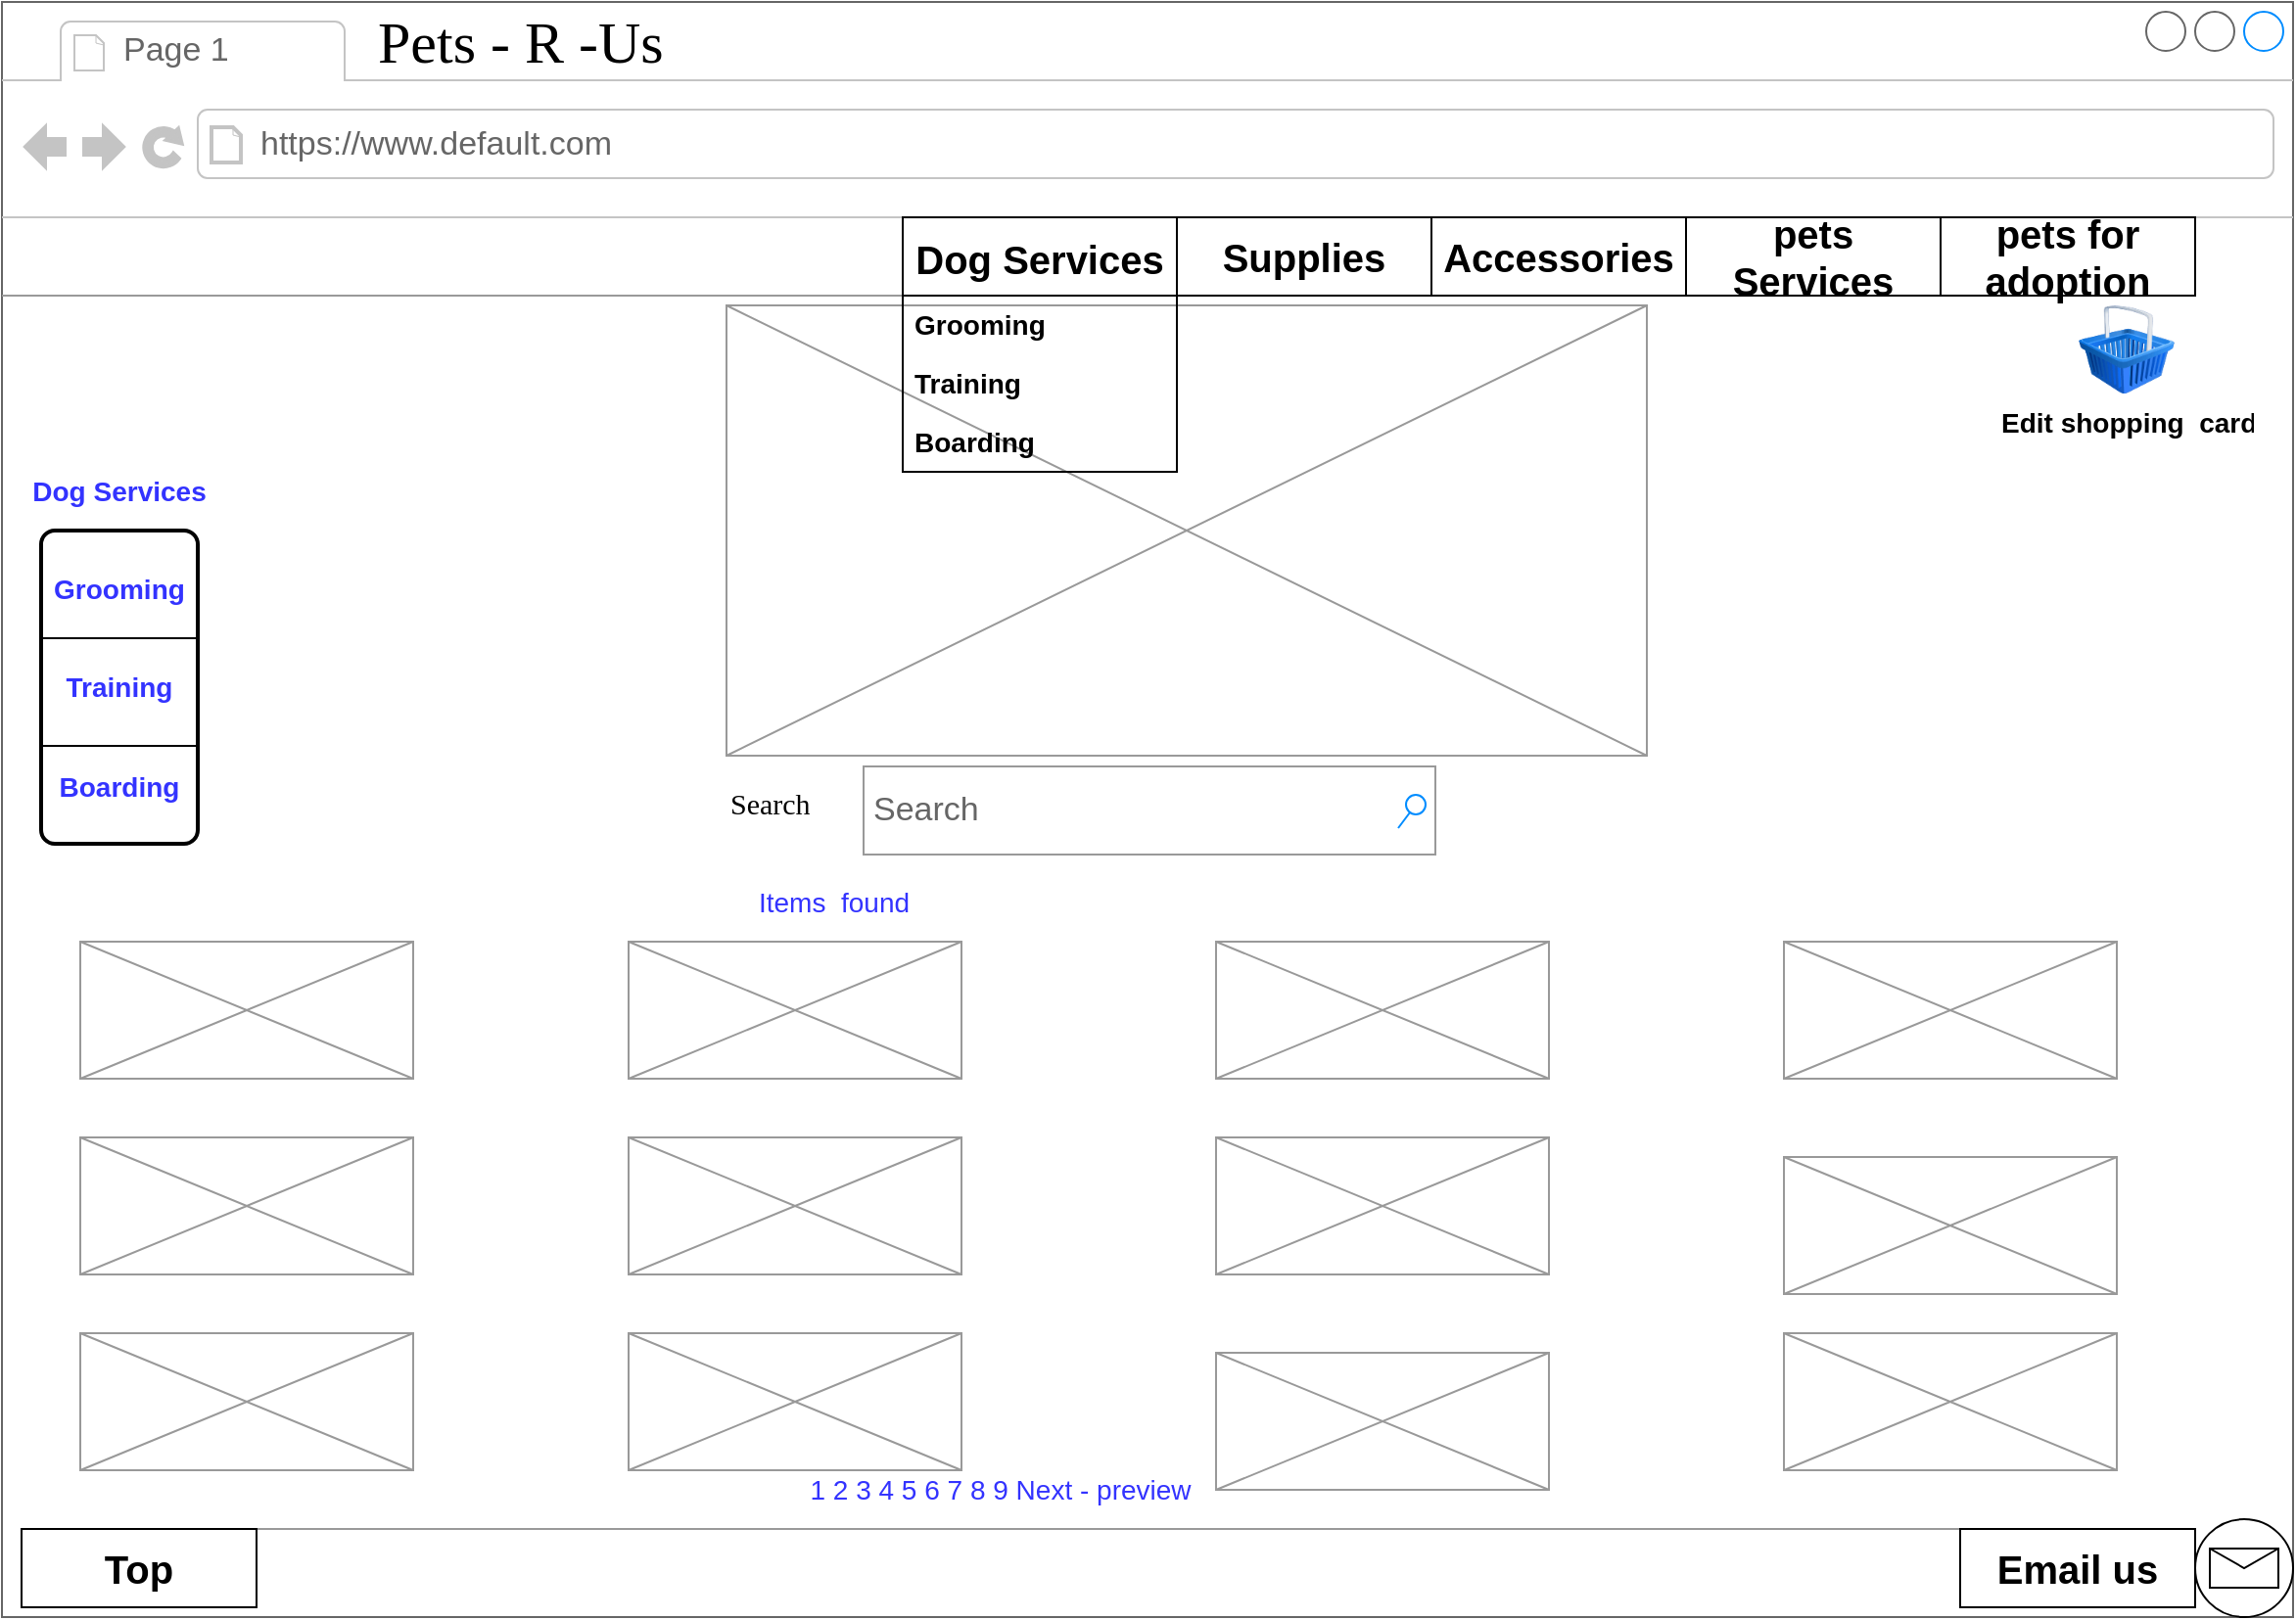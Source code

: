 <mxfile version="14.3.2" type="github" pages="4">
  <diagram name="Page-1" id="2cc2dc42-3aac-f2a9-1cec-7a8b7cbee084">
    <mxGraphModel dx="2046" dy="471" grid="1" gridSize="10" guides="1" tooltips="1" connect="1" arrows="1" fold="1" page="1" pageScale="1" pageWidth="1100" pageHeight="850" background="#ffffff" math="0" shadow="0">
      <root>
        <mxCell id="0" />
        <mxCell id="1" parent="0" />
        <UserObject label="" link="data:page/id,5cXXPEhdy7fOVtms2e3f" id="bwPGyWGZ9CdQI4z46cEa-62">
          <mxCell style="strokeWidth=1;shadow=0;dashed=0;align=center;html=1;shape=mxgraph.mockup.containers.browserWindow;rSize=0;strokeColor=#666666;mainText=,;recursiveResize=0;rounded=0;labelBackgroundColor=none;fontFamily=Verdana;fontSize=12" vertex="1" parent="1">
            <mxGeometry x="-10" y="80" width="1170" height="825" as="geometry" />
          </mxCell>
        </UserObject>
        <mxCell id="bwPGyWGZ9CdQI4z46cEa-63" value="Page 1" style="strokeWidth=1;shadow=0;dashed=0;align=center;html=1;shape=mxgraph.mockup.containers.anchor;fontSize=17;fontColor=#666666;align=left;" vertex="1" parent="bwPGyWGZ9CdQI4z46cEa-62">
          <mxGeometry x="60" y="12" width="110" height="26" as="geometry" />
        </mxCell>
        <mxCell id="bwPGyWGZ9CdQI4z46cEa-64" value="https://www.default.com" style="strokeWidth=1;shadow=0;dashed=0;align=center;html=1;shape=mxgraph.mockup.containers.anchor;rSize=0;fontSize=17;fontColor=#666666;align=left;" vertex="1" parent="bwPGyWGZ9CdQI4z46cEa-62">
          <mxGeometry x="130" y="60" width="250" height="26" as="geometry" />
        </mxCell>
        <mxCell id="bwPGyWGZ9CdQI4z46cEa-65" value="Search" style="text;html=1;points=[];align=left;verticalAlign=top;spacingTop=-4;fontSize=15;fontFamily=Verdana" vertex="1" parent="bwPGyWGZ9CdQI4z46cEa-62">
          <mxGeometry x="370" y="398" width="170" height="30" as="geometry" />
        </mxCell>
        <mxCell id="bwPGyWGZ9CdQI4z46cEa-66" value="Search" style="strokeWidth=1;shadow=0;dashed=0;align=center;html=1;shape=mxgraph.mockup.forms.searchBox;strokeColor=#999999;mainText=;strokeColor2=#008cff;fontColor=#666666;fontSize=17;align=left;spacingLeft=3;rounded=0;labelBackgroundColor=none;" vertex="1" parent="bwPGyWGZ9CdQI4z46cEa-62">
          <mxGeometry x="440" y="390.5" width="292" height="45" as="geometry" />
        </mxCell>
        <mxCell id="bwPGyWGZ9CdQI4z46cEa-67" value="" style="verticalLabelPosition=bottom;shadow=0;dashed=0;align=center;html=1;verticalAlign=top;strokeWidth=1;shape=mxgraph.mockup.markup.line;strokeColor=#999999;rounded=0;labelBackgroundColor=none;fillColor=#ffffff;fontFamily=Verdana;fontSize=12;fontColor=#000000;" vertex="1" parent="bwPGyWGZ9CdQI4z46cEa-62">
          <mxGeometry y="140" width="1110" height="20" as="geometry" />
        </mxCell>
        <mxCell id="bwPGyWGZ9CdQI4z46cEa-69" value="" style="verticalLabelPosition=bottom;shadow=0;dashed=0;align=center;html=1;verticalAlign=top;strokeWidth=1;shape=mxgraph.mockup.graphics.simpleIcon;strokeColor=#999999;fillColor=#ffffff;rounded=0;labelBackgroundColor=none;fontFamily=Verdana;fontSize=12;fontColor=#000000;" vertex="1" parent="bwPGyWGZ9CdQI4z46cEa-62">
          <mxGeometry x="40" y="480" width="170" height="70" as="geometry" />
        </mxCell>
        <mxCell id="bwPGyWGZ9CdQI4z46cEa-70" value="Pets - R -Us" style="text;html=1;points=[];align=left;verticalAlign=top;spacingTop=-4;fontSize=30;fontFamily=Verdana" vertex="1" parent="bwPGyWGZ9CdQI4z46cEa-62">
          <mxGeometry x="190" width="340" height="30" as="geometry" />
        </mxCell>
        <mxCell id="bwPGyWGZ9CdQI4z46cEa-71" value="" style="verticalLabelPosition=bottom;shadow=0;dashed=0;align=center;html=1;verticalAlign=top;strokeWidth=1;shape=mxgraph.mockup.graphics.simpleIcon;strokeColor=#999999;fillColor=#ffffff;rounded=0;labelBackgroundColor=none;fontFamily=Verdana;fontSize=12;fontColor=#000000;" vertex="1" parent="bwPGyWGZ9CdQI4z46cEa-62">
          <mxGeometry x="370" y="155" width="470" height="230" as="geometry" />
        </mxCell>
        <mxCell id="bwPGyWGZ9CdQI4z46cEa-72" value="" style="verticalLabelPosition=bottom;shadow=0;dashed=0;align=center;html=1;verticalAlign=top;strokeWidth=1;shape=mxgraph.mockup.markup.line;strokeColor=#999999;rounded=0;labelBackgroundColor=none;fillColor=#ffffff;fontFamily=Verdana;fontSize=12;fontColor=#000000;" vertex="1" parent="bwPGyWGZ9CdQI4z46cEa-62">
          <mxGeometry x="10" y="770" width="1110" height="20" as="geometry" />
        </mxCell>
        <mxCell id="bwPGyWGZ9CdQI4z46cEa-73" value="" style="verticalLabelPosition=bottom;shadow=0;dashed=0;align=center;html=1;verticalAlign=top;strokeWidth=1;shape=mxgraph.mockup.graphics.simpleIcon;strokeColor=#999999;fillColor=#ffffff;rounded=0;labelBackgroundColor=none;fontFamily=Verdana;fontSize=12;fontColor=#000000;" vertex="1" parent="bwPGyWGZ9CdQI4z46cEa-62">
          <mxGeometry x="910" y="480" width="170" height="70" as="geometry" />
        </mxCell>
        <mxCell id="bwPGyWGZ9CdQI4z46cEa-74" value="" style="verticalLabelPosition=bottom;shadow=0;dashed=0;align=center;html=1;verticalAlign=top;strokeWidth=1;shape=mxgraph.mockup.graphics.simpleIcon;strokeColor=#999999;fillColor=#ffffff;rounded=0;labelBackgroundColor=none;fontFamily=Verdana;fontSize=12;fontColor=#000000;" vertex="1" parent="bwPGyWGZ9CdQI4z46cEa-62">
          <mxGeometry x="620" y="480" width="170" height="70" as="geometry" />
        </mxCell>
        <mxCell id="bwPGyWGZ9CdQI4z46cEa-75" value="" style="verticalLabelPosition=bottom;shadow=0;dashed=0;align=center;html=1;verticalAlign=top;strokeWidth=1;shape=mxgraph.mockup.graphics.simpleIcon;strokeColor=#999999;fillColor=#ffffff;rounded=0;labelBackgroundColor=none;fontFamily=Verdana;fontSize=12;fontColor=#000000;" vertex="1" parent="bwPGyWGZ9CdQI4z46cEa-62">
          <mxGeometry x="320" y="480" width="170" height="70" as="geometry" />
        </mxCell>
        <mxCell id="bwPGyWGZ9CdQI4z46cEa-76" value="" style="verticalLabelPosition=bottom;shadow=0;dashed=0;align=center;html=1;verticalAlign=top;strokeWidth=1;shape=mxgraph.mockup.graphics.simpleIcon;strokeColor=#999999;fillColor=#ffffff;rounded=0;labelBackgroundColor=none;fontFamily=Verdana;fontSize=12;fontColor=#000000;" vertex="1" parent="bwPGyWGZ9CdQI4z46cEa-62">
          <mxGeometry x="910" y="590" width="170" height="70" as="geometry" />
        </mxCell>
        <mxCell id="bwPGyWGZ9CdQI4z46cEa-77" value="" style="verticalLabelPosition=bottom;shadow=0;dashed=0;align=center;html=1;verticalAlign=top;strokeWidth=1;shape=mxgraph.mockup.graphics.simpleIcon;strokeColor=#999999;fillColor=#ffffff;rounded=0;labelBackgroundColor=none;fontFamily=Verdana;fontSize=12;fontColor=#000000;" vertex="1" parent="bwPGyWGZ9CdQI4z46cEa-62">
          <mxGeometry x="620" y="580" width="170" height="70" as="geometry" />
        </mxCell>
        <mxCell id="bwPGyWGZ9CdQI4z46cEa-78" value="" style="verticalLabelPosition=bottom;shadow=0;dashed=0;align=center;html=1;verticalAlign=top;strokeWidth=1;shape=mxgraph.mockup.graphics.simpleIcon;strokeColor=#999999;fillColor=#ffffff;rounded=0;labelBackgroundColor=none;fontFamily=Verdana;fontSize=12;fontColor=#000000;" vertex="1" parent="bwPGyWGZ9CdQI4z46cEa-62">
          <mxGeometry x="320" y="580" width="170" height="70" as="geometry" />
        </mxCell>
        <mxCell id="bwPGyWGZ9CdQI4z46cEa-79" value="" style="verticalLabelPosition=bottom;shadow=0;dashed=0;align=center;html=1;verticalAlign=top;strokeWidth=1;shape=mxgraph.mockup.graphics.simpleIcon;strokeColor=#999999;fillColor=#ffffff;rounded=0;labelBackgroundColor=none;fontFamily=Verdana;fontSize=12;fontColor=#000000;" vertex="1" parent="bwPGyWGZ9CdQI4z46cEa-62">
          <mxGeometry x="910" y="680" width="170" height="70" as="geometry" />
        </mxCell>
        <mxCell id="bwPGyWGZ9CdQI4z46cEa-80" value="" style="verticalLabelPosition=bottom;shadow=0;dashed=0;align=center;html=1;verticalAlign=top;strokeWidth=1;shape=mxgraph.mockup.graphics.simpleIcon;strokeColor=#999999;fillColor=#ffffff;rounded=0;labelBackgroundColor=none;fontFamily=Verdana;fontSize=12;fontColor=#000000;" vertex="1" parent="bwPGyWGZ9CdQI4z46cEa-62">
          <mxGeometry x="620" y="690" width="170" height="70" as="geometry" />
        </mxCell>
        <mxCell id="bwPGyWGZ9CdQI4z46cEa-81" value="" style="verticalLabelPosition=bottom;shadow=0;dashed=0;align=center;html=1;verticalAlign=top;strokeWidth=1;shape=mxgraph.mockup.graphics.simpleIcon;strokeColor=#999999;fillColor=#ffffff;rounded=0;labelBackgroundColor=none;fontFamily=Verdana;fontSize=12;fontColor=#000000;" vertex="1" parent="bwPGyWGZ9CdQI4z46cEa-62">
          <mxGeometry x="320" y="680" width="170" height="70" as="geometry" />
        </mxCell>
        <mxCell id="bwPGyWGZ9CdQI4z46cEa-82" value="" style="verticalLabelPosition=bottom;shadow=0;dashed=0;align=center;html=1;verticalAlign=top;strokeWidth=1;shape=mxgraph.mockup.graphics.simpleIcon;strokeColor=#999999;fillColor=#ffffff;rounded=0;labelBackgroundColor=none;fontFamily=Verdana;fontSize=12;fontColor=#000000;" vertex="1" parent="bwPGyWGZ9CdQI4z46cEa-62">
          <mxGeometry x="40" y="580" width="170" height="70" as="geometry" />
        </mxCell>
        <mxCell id="bwPGyWGZ9CdQI4z46cEa-83" value="" style="verticalLabelPosition=bottom;shadow=0;dashed=0;align=center;html=1;verticalAlign=top;strokeWidth=1;shape=mxgraph.mockup.graphics.simpleIcon;strokeColor=#999999;fillColor=#ffffff;rounded=0;labelBackgroundColor=none;fontFamily=Verdana;fontSize=12;fontColor=#000000;" vertex="1" parent="bwPGyWGZ9CdQI4z46cEa-62">
          <mxGeometry x="40" y="680" width="170" height="70" as="geometry" />
        </mxCell>
        <mxCell id="bwPGyWGZ9CdQI4z46cEa-84" value="&lt;b&gt;&lt;font style=&quot;font-size: 20px&quot;&gt;Email us&lt;/font&gt;&lt;/b&gt;" style="rounded=0;whiteSpace=wrap;html=1;" vertex="1" parent="bwPGyWGZ9CdQI4z46cEa-62">
          <mxGeometry x="1000" y="780" width="120" height="40" as="geometry" />
        </mxCell>
        <mxCell id="bwPGyWGZ9CdQI4z46cEa-85" value="&lt;b&gt;&lt;font style=&quot;font-size: 20px&quot;&gt;Top&lt;/font&gt;&lt;/b&gt;" style="rounded=0;whiteSpace=wrap;html=1;" vertex="1" parent="bwPGyWGZ9CdQI4z46cEa-62">
          <mxGeometry x="10" y="780" width="120" height="40" as="geometry" />
        </mxCell>
        <mxCell id="bwPGyWGZ9CdQI4z46cEa-86" value="&lt;b&gt;&lt;font style=&quot;font-size: 20px&quot;&gt;Supplies&lt;/font&gt;&lt;/b&gt;" style="rounded=0;whiteSpace=wrap;html=1;" vertex="1" parent="bwPGyWGZ9CdQI4z46cEa-62">
          <mxGeometry x="600" y="110" width="130" height="40" as="geometry" />
        </mxCell>
        <UserObject label="Dog Services" id="bwPGyWGZ9CdQI4z46cEa-90">
          <mxCell style="swimlane;fontStyle=1;childLayout=stackLayout;horizontal=1;startSize=40;horizontalStack=0;resizeParent=1;resizeParentMax=0;resizeLast=0;collapsible=1;marginBottom=0;align=center;fontSize=20;" vertex="1" parent="bwPGyWGZ9CdQI4z46cEa-62">
            <mxGeometry x="460" y="110" width="140" height="130" as="geometry">
              <mxRectangle x="460" y="110" width="130" height="50" as="alternateBounds" />
            </mxGeometry>
          </mxCell>
        </UserObject>
        <UserObject label="Grooming" link="data:page/id,UjNzWl6VY7v8phnMuu3q" id="bwPGyWGZ9CdQI4z46cEa-91">
          <mxCell style="text;strokeColor=none;fillColor=none;spacingLeft=4;spacingRight=4;overflow=hidden;rotatable=0;points=[[0,0.5],[1,0.5]];portConstraint=eastwest;fontSize=14;fontStyle=1" vertex="1" parent="bwPGyWGZ9CdQI4z46cEa-90">
            <mxGeometry y="40" width="140" height="30" as="geometry" />
          </mxCell>
        </UserObject>
        <UserObject label="Training" link="data:page/id,5cXXPEhdy7fOVtms2e3f" id="bwPGyWGZ9CdQI4z46cEa-92">
          <mxCell style="text;strokeColor=none;fillColor=none;spacingLeft=4;spacingRight=4;overflow=hidden;rotatable=0;points=[[0,0.5],[1,0.5]];portConstraint=eastwest;fontSize=14;fontStyle=1" vertex="1" parent="bwPGyWGZ9CdQI4z46cEa-90">
            <mxGeometry y="70" width="140" height="30" as="geometry" />
          </mxCell>
        </UserObject>
        <UserObject label="Boarding" link="data:page/id,-e-4WbTOceunnhfBybPd" id="bwPGyWGZ9CdQI4z46cEa-93">
          <mxCell style="text;strokeColor=none;fillColor=none;spacingLeft=4;spacingRight=4;overflow=hidden;rotatable=0;points=[[0,0.5],[1,0.5]];portConstraint=eastwest;fontSize=14;fontStyle=1" vertex="1" parent="bwPGyWGZ9CdQI4z46cEa-90">
            <mxGeometry y="100" width="140" height="30" as="geometry" />
          </mxCell>
        </UserObject>
        <mxCell id="bwPGyWGZ9CdQI4z46cEa-102" value="&lt;b&gt;&lt;font style=&quot;font-size: 20px&quot;&gt;pets Services&lt;/font&gt;&lt;/b&gt;" style="rounded=0;whiteSpace=wrap;html=1;" vertex="1" parent="bwPGyWGZ9CdQI4z46cEa-62">
          <mxGeometry x="860" y="110" width="130" height="40" as="geometry" />
        </mxCell>
        <mxCell id="bwPGyWGZ9CdQI4z46cEa-101" value="&lt;b&gt;&lt;font style=&quot;font-size: 20px&quot;&gt;pets for adoption&lt;/font&gt;&lt;/b&gt;" style="rounded=0;whiteSpace=wrap;html=1;" vertex="1" parent="bwPGyWGZ9CdQI4z46cEa-62">
          <mxGeometry x="990" y="110" width="130" height="40" as="geometry" />
        </mxCell>
        <mxCell id="bwPGyWGZ9CdQI4z46cEa-100" value="&lt;b&gt;&lt;font style=&quot;font-size: 20px&quot;&gt;Accessories&lt;/font&gt;&lt;/b&gt;" style="rounded=0;whiteSpace=wrap;html=1;" vertex="1" parent="bwPGyWGZ9CdQI4z46cEa-62">
          <mxGeometry x="730" y="110" width="130" height="40" as="geometry" />
        </mxCell>
        <mxCell id="KtNWBIsJd2_ZoRJD3Itz-2" value="Items&amp;nbsp; found" style="text;html=1;strokeColor=none;fillColor=none;align=center;verticalAlign=middle;whiteSpace=wrap;rounded=0;fontSize=14;fontColor=#3333FF;" vertex="1" parent="bwPGyWGZ9CdQI4z46cEa-62">
          <mxGeometry x="330" y="450" width="190" height="20" as="geometry" />
        </mxCell>
        <mxCell id="KtNWBIsJd2_ZoRJD3Itz-3" value="1 2 3 4 5 6 7 8 9 Next - preview" style="text;html=1;strokeColor=none;fillColor=none;align=center;verticalAlign=middle;whiteSpace=wrap;rounded=0;fontSize=14;fontColor=#3333FF;" vertex="1" parent="bwPGyWGZ9CdQI4z46cEa-62">
          <mxGeometry x="340" y="750" width="340" height="20" as="geometry" />
        </mxCell>
        <mxCell id="KtNWBIsJd2_ZoRJD3Itz-4" value="" style="image;html=1;image=img/lib/clip_art/finance/Shopping_Cart_128x128.png;fontSize=14;fontColor=#3333FF;" vertex="1" parent="bwPGyWGZ9CdQI4z46cEa-62">
          <mxGeometry x="1060" y="155" width="50" height="45" as="geometry" />
        </mxCell>
        <mxCell id="KtNWBIsJd2_ZoRJD3Itz-5" value="Edit shopping  card" style="text;strokeColor=none;fillColor=none;spacingLeft=4;spacingRight=4;overflow=hidden;rotatable=0;points=[[0,0.5],[1,0.5]];portConstraint=eastwest;fontSize=14;fontStyle=1" vertex="1" parent="bwPGyWGZ9CdQI4z46cEa-62">
          <mxGeometry x="1015" y="200" width="140" height="30" as="geometry" />
        </mxCell>
        <mxCell id="t6D3B3TY92bXlh7yOM6T-7" value="" style="shape=mxgraph.bpmn.shape;html=1;verticalLabelPosition=bottom;labelBackgroundColor=#ffffff;verticalAlign=top;align=center;perimeter=ellipsePerimeter;outlineConnect=0;outline=eventInt;symbol=message;fontSize=14;fontColor=#3333FF;" vertex="1" parent="bwPGyWGZ9CdQI4z46cEa-62">
          <mxGeometry x="1120" y="775" width="50" height="50" as="geometry" />
        </mxCell>
        <mxCell id="t6D3B3TY92bXlh7yOM6T-42" value="&lt;b&gt;Dog Services&lt;/b&gt;" style="text;html=1;strokeColor=none;fillColor=none;align=center;verticalAlign=middle;whiteSpace=wrap;rounded=0;fontSize=14;fontColor=#3333FF;" vertex="1" parent="bwPGyWGZ9CdQI4z46cEa-62">
          <mxGeometry x="10" y="240" width="100" height="20" as="geometry" />
        </mxCell>
        <mxCell id="4IlPtPr7hLD8rRFgbkaB-4" value="" style="rounded=1;whiteSpace=wrap;html=1;absoluteArcSize=1;arcSize=14;strokeWidth=2;fontSize=14;fontColor=#3333FF;" vertex="1" parent="bwPGyWGZ9CdQI4z46cEa-62">
          <mxGeometry x="20" y="270" width="80" height="160" as="geometry" />
        </mxCell>
        <mxCell id="4IlPtPr7hLD8rRFgbkaB-6" value="" style="line;strokeWidth=1;rotatable=0;dashed=0;labelPosition=right;align=left;verticalAlign=middle;spacingTop=0;spacingLeft=6;points=[];portConstraint=eastwest;fontSize=14;fontColor=#3333FF;" vertex="1" parent="bwPGyWGZ9CdQI4z46cEa-62">
          <mxGeometry x="20" y="320" width="80" height="10" as="geometry" />
        </mxCell>
        <mxCell id="4IlPtPr7hLD8rRFgbkaB-7" value="" style="line;strokeWidth=1;rotatable=0;dashed=0;labelPosition=right;align=left;verticalAlign=middle;spacingTop=0;spacingLeft=6;points=[];portConstraint=eastwest;fontSize=14;fontColor=#3333FF;" vertex="1" parent="bwPGyWGZ9CdQI4z46cEa-62">
          <mxGeometry x="20" y="375" width="80" height="10" as="geometry" />
        </mxCell>
        <UserObject label="&lt;b&gt;Grooming&lt;/b&gt;" link="data:page/id,UjNzWl6VY7v8phnMuu3q" id="4IlPtPr7hLD8rRFgbkaB-8">
          <mxCell style="text;html=1;strokeColor=none;fillColor=none;align=center;verticalAlign=middle;whiteSpace=wrap;rounded=0;fontSize=14;fontColor=#3333FF;" vertex="1" parent="bwPGyWGZ9CdQI4z46cEa-62">
            <mxGeometry x="25" y="290" width="70" height="20" as="geometry" />
          </mxCell>
        </UserObject>
        <UserObject label="&lt;b&gt;Training&lt;/b&gt;" link="data:page/id,5cXXPEhdy7fOVtms2e3f" id="4IlPtPr7hLD8rRFgbkaB-9">
          <mxCell style="text;html=1;strokeColor=none;fillColor=none;align=center;verticalAlign=middle;whiteSpace=wrap;rounded=0;fontSize=14;fontColor=#3333FF;" vertex="1" parent="bwPGyWGZ9CdQI4z46cEa-62">
            <mxGeometry x="25" y="340" width="70" height="20" as="geometry" />
          </mxCell>
        </UserObject>
        <UserObject label="&lt;b&gt;Boarding&lt;/b&gt;" link="data:page/id,-e-4WbTOceunnhfBybPd" id="4IlPtPr7hLD8rRFgbkaB-10">
          <mxCell style="text;html=1;strokeColor=none;fillColor=none;align=center;verticalAlign=middle;whiteSpace=wrap;rounded=0;fontSize=14;fontColor=#3333FF;" vertex="1" parent="bwPGyWGZ9CdQI4z46cEa-62">
            <mxGeometry x="25" y="390.5" width="70" height="20" as="geometry" />
          </mxCell>
        </UserObject>
      </root>
    </mxGraphModel>
  </diagram>
  <diagram id="UjNzWl6VY7v8phnMuu3q" name="Page-2">
    <mxGraphModel dx="946" dy="471" grid="1" gridSize="10" guides="1" tooltips="1" connect="1" arrows="1" fold="1" page="1" pageScale="1" pageWidth="850" pageHeight="1100" math="0" shadow="0">
      <root>
        <mxCell id="KBIX87L607nHnmSafwnl-0" />
        <mxCell id="KBIX87L607nHnmSafwnl-1" parent="KBIX87L607nHnmSafwnl-0" />
        <UserObject label="" id="zL96cgKG-8maDkLDOsL2-344">
          <mxCell style="strokeWidth=1;shadow=0;dashed=0;align=center;html=1;shape=mxgraph.mockup.containers.browserWindow;rSize=0;strokeColor=#666666;mainText=,;recursiveResize=0;rounded=0;labelBackgroundColor=none;fontFamily=Verdana;fontSize=12" vertex="1" parent="KBIX87L607nHnmSafwnl-1">
            <mxGeometry x="40" y="420" width="1170" height="1490" as="geometry" />
          </mxCell>
        </UserObject>
        <mxCell id="zL96cgKG-8maDkLDOsL2-345" value="Page 1" style="strokeWidth=1;shadow=0;dashed=0;align=center;html=1;shape=mxgraph.mockup.containers.anchor;fontSize=17;fontColor=#666666;align=left;" vertex="1" parent="zL96cgKG-8maDkLDOsL2-344">
          <mxGeometry x="60" y="12" width="110" height="26" as="geometry" />
        </mxCell>
        <mxCell id="zL96cgKG-8maDkLDOsL2-346" value="https://www.default.com" style="strokeWidth=1;shadow=0;dashed=0;align=center;html=1;shape=mxgraph.mockup.containers.anchor;rSize=0;fontSize=17;fontColor=#666666;align=left;" vertex="1" parent="zL96cgKG-8maDkLDOsL2-344">
          <mxGeometry x="130" y="60" width="250" height="26" as="geometry" />
        </mxCell>
        <mxCell id="zL96cgKG-8maDkLDOsL2-347" value="" style="verticalLabelPosition=bottom;shadow=0;dashed=0;align=center;html=1;verticalAlign=top;strokeWidth=1;shape=mxgraph.mockup.markup.line;strokeColor=#999999;rounded=0;labelBackgroundColor=none;fillColor=#ffffff;fontFamily=Verdana;fontSize=12;fontColor=#000000;" vertex="1" parent="zL96cgKG-8maDkLDOsL2-344">
          <mxGeometry y="140" width="1110" height="20" as="geometry" />
        </mxCell>
        <mxCell id="zL96cgKG-8maDkLDOsL2-348" value="" style="verticalLabelPosition=bottom;shadow=0;dashed=0;align=center;html=1;verticalAlign=top;strokeWidth=1;shape=mxgraph.mockup.graphics.simpleIcon;strokeColor=#999999;fillColor=#ffffff;rounded=0;labelBackgroundColor=none;fontFamily=Verdana;fontSize=12;fontColor=#000000;" vertex="1" parent="zL96cgKG-8maDkLDOsL2-344">
          <mxGeometry x="20" y="170" width="280" height="100" as="geometry" />
        </mxCell>
        <mxCell id="zL96cgKG-8maDkLDOsL2-349" value="Dog Grooming Services" style="text;html=1;points=[];align=left;verticalAlign=top;spacingTop=-4;fontSize=30;fontFamily=Verdana" vertex="1" parent="zL96cgKG-8maDkLDOsL2-344">
          <mxGeometry x="190" width="340" height="30" as="geometry" />
        </mxCell>
        <mxCell id="zL96cgKG-8maDkLDOsL2-350" value="" style="verticalLabelPosition=bottom;shadow=0;dashed=0;align=center;html=1;verticalAlign=top;strokeWidth=1;shape=mxgraph.mockup.markup.line;strokeColor=#999999;rounded=0;labelBackgroundColor=none;fillColor=#ffffff;fontFamily=Verdana;fontSize=12;fontColor=#000000;" vertex="1" parent="zL96cgKG-8maDkLDOsL2-344">
          <mxGeometry x="10" y="770" width="1110" height="20" as="geometry" />
        </mxCell>
        <mxCell id="zL96cgKG-8maDkLDOsL2-351" value="&lt;b&gt;&lt;font style=&quot;font-size: 20px&quot;&gt;Email us&lt;/font&gt;&lt;/b&gt;" style="rounded=0;whiteSpace=wrap;html=1;" vertex="1" parent="zL96cgKG-8maDkLDOsL2-344">
          <mxGeometry x="1000" y="780" width="120" height="40" as="geometry" />
        </mxCell>
        <mxCell id="zL96cgKG-8maDkLDOsL2-352" value="&lt;b&gt;&lt;font style=&quot;font-size: 20px&quot;&gt;Top&lt;/font&gt;&lt;/b&gt;" style="rounded=0;whiteSpace=wrap;html=1;" vertex="1" parent="zL96cgKG-8maDkLDOsL2-344">
          <mxGeometry x="10" y="780" width="120" height="40" as="geometry" />
        </mxCell>
        <mxCell id="zL96cgKG-8maDkLDOsL2-353" value="&lt;b&gt;&lt;font style=&quot;font-size: 20px&quot;&gt;Home&lt;/font&gt;&lt;/b&gt;" style="rounded=0;whiteSpace=wrap;html=1;" vertex="1" parent="zL96cgKG-8maDkLDOsL2-344">
          <mxGeometry x="860" y="110" width="130" height="40" as="geometry" />
        </mxCell>
        <mxCell id="zL96cgKG-8maDkLDOsL2-354" value="&lt;b&gt;&lt;font style=&quot;font-size: 20px&quot;&gt;Coupons&lt;/font&gt;&lt;/b&gt;" style="rounded=0;whiteSpace=wrap;html=1;" vertex="1" parent="zL96cgKG-8maDkLDOsL2-344">
          <mxGeometry x="990" y="110" width="130" height="40" as="geometry" />
        </mxCell>
        <mxCell id="zL96cgKG-8maDkLDOsL2-355" value="" style="shape=mxgraph.bpmn.shape;html=1;verticalLabelPosition=bottom;labelBackgroundColor=#ffffff;verticalAlign=top;align=center;perimeter=ellipsePerimeter;outlineConnect=0;outline=eventInt;symbol=message;fontSize=14;fontColor=#3333FF;" vertex="1" parent="zL96cgKG-8maDkLDOsL2-344">
          <mxGeometry x="1120" y="775" width="50" height="50" as="geometry" />
        </mxCell>
        <mxCell id="zL96cgKG-8maDkLDOsL2-356" value="" style="rounded=1;whiteSpace=wrap;html=1;absoluteArcSize=1;arcSize=14;strokeWidth=2;fontSize=14;fontColor=#3333FF;" vertex="1" parent="zL96cgKG-8maDkLDOsL2-344">
          <mxGeometry x="20" y="270" width="280" height="310" as="geometry" />
        </mxCell>
        <UserObject label="&lt;b&gt;Basic Services&lt;/b&gt;" id="zL96cgKG-8maDkLDOsL2-357">
          <mxCell style="text;html=1;strokeColor=none;fillColor=none;align=center;verticalAlign=middle;whiteSpace=wrap;rounded=0;fontSize=14;fontColor=#3333FF;" vertex="1" parent="zL96cgKG-8maDkLDOsL2-344">
            <mxGeometry x="25" y="290" width="245" height="20" as="geometry" />
          </mxCell>
        </UserObject>
        <UserObject label="&lt;b&gt;Details and prices&lt;/b&gt;" id="zL96cgKG-8maDkLDOsL2-358">
          <mxCell style="text;html=1;strokeColor=none;fillColor=none;align=center;verticalAlign=middle;whiteSpace=wrap;rounded=0;fontSize=14;fontColor=#3333FF;" vertex="1" parent="zL96cgKG-8maDkLDOsL2-344">
            <mxGeometry x="72.5" y="440" width="135" height="20" as="geometry" />
          </mxCell>
        </UserObject>
        <mxCell id="zL96cgKG-8maDkLDOsL2-359" value="" style="verticalLabelPosition=bottom;shadow=0;dashed=0;align=center;html=1;verticalAlign=top;strokeWidth=1;shape=mxgraph.mockup.graphics.simpleIcon;strokeColor=#999999;fillColor=#ffffff;rounded=0;labelBackgroundColor=none;fontFamily=Verdana;fontSize=12;fontColor=#000000;" vertex="1" parent="zL96cgKG-8maDkLDOsL2-344">
          <mxGeometry x="398" y="170" width="280" height="100" as="geometry" />
        </mxCell>
        <mxCell id="zL96cgKG-8maDkLDOsL2-360" value="" style="rounded=1;whiteSpace=wrap;html=1;absoluteArcSize=1;arcSize=14;strokeWidth=2;fontSize=14;fontColor=#3333FF;" vertex="1" parent="zL96cgKG-8maDkLDOsL2-344">
          <mxGeometry x="398" y="270" width="280" height="310" as="geometry" />
        </mxCell>
        <UserObject label="&lt;b&gt;Basic Services&lt;/b&gt;" id="zL96cgKG-8maDkLDOsL2-361">
          <mxCell style="text;html=1;strokeColor=none;fillColor=none;align=center;verticalAlign=middle;whiteSpace=wrap;rounded=0;fontSize=14;fontColor=#3333FF;" vertex="1" parent="zL96cgKG-8maDkLDOsL2-344">
            <mxGeometry x="403" y="290" width="245" height="20" as="geometry" />
          </mxCell>
        </UserObject>
        <UserObject label="&lt;b&gt;Details and prices&lt;/b&gt;" id="zL96cgKG-8maDkLDOsL2-362">
          <mxCell style="text;html=1;strokeColor=none;fillColor=none;align=center;verticalAlign=middle;whiteSpace=wrap;rounded=0;fontSize=14;fontColor=#3333FF;" vertex="1" parent="zL96cgKG-8maDkLDOsL2-344">
            <mxGeometry x="450.5" y="440" width="135" height="20" as="geometry" />
          </mxCell>
        </UserObject>
        <mxCell id="zL96cgKG-8maDkLDOsL2-363" value="" style="verticalLabelPosition=bottom;shadow=0;dashed=0;align=center;html=1;verticalAlign=top;strokeWidth=1;shape=mxgraph.mockup.graphics.simpleIcon;strokeColor=#999999;fillColor=#ffffff;rounded=0;labelBackgroundColor=none;fontFamily=Verdana;fontSize=12;fontColor=#000000;" vertex="1" parent="zL96cgKG-8maDkLDOsL2-344">
          <mxGeometry x="790" y="170" width="280" height="100" as="geometry" />
        </mxCell>
        <mxCell id="zL96cgKG-8maDkLDOsL2-364" value="" style="rounded=1;whiteSpace=wrap;html=1;absoluteArcSize=1;arcSize=14;strokeWidth=2;fontSize=14;fontColor=#3333FF;" vertex="1" parent="zL96cgKG-8maDkLDOsL2-344">
          <mxGeometry x="790" y="270" width="280" height="310" as="geometry" />
        </mxCell>
        <UserObject label="&lt;b&gt;Basic Services&lt;/b&gt;" id="zL96cgKG-8maDkLDOsL2-365">
          <mxCell style="text;html=1;strokeColor=none;fillColor=none;align=center;verticalAlign=middle;whiteSpace=wrap;rounded=0;fontSize=14;fontColor=#3333FF;" vertex="1" parent="zL96cgKG-8maDkLDOsL2-344">
            <mxGeometry x="795" y="290" width="245" height="20" as="geometry" />
          </mxCell>
        </UserObject>
        <UserObject label="&lt;b&gt;Details and prices&lt;/b&gt;" id="zL96cgKG-8maDkLDOsL2-366">
          <mxCell style="text;html=1;strokeColor=none;fillColor=none;align=center;verticalAlign=middle;whiteSpace=wrap;rounded=0;fontSize=14;fontColor=#3333FF;" vertex="1" parent="zL96cgKG-8maDkLDOsL2-344">
            <mxGeometry x="842.5" y="440" width="135" height="20" as="geometry" />
          </mxCell>
        </UserObject>
        <mxCell id="zL96cgKG-8maDkLDOsL2-367" value="Pressed" style="rounded=1;html=1;shadow=0;dashed=0;whiteSpace=wrap;fontSize=10;fillColor=#999999;align=center;strokeColor=#666666;fontColor=#ffffff;strokeWidth=2;" vertex="1" parent="zL96cgKG-8maDkLDOsL2-344">
          <mxGeometry x="60" y="690" width="185.5" height="46.88" as="geometry" />
        </mxCell>
        <UserObject label="&lt;b&gt;Services Appointment&amp;nbsp;&lt;/b&gt;" id="zL96cgKG-8maDkLDOsL2-368">
          <mxCell style="text;html=1;strokeColor=none;fillColor=none;align=center;verticalAlign=middle;whiteSpace=wrap;rounded=0;fontSize=14;fontColor=#3333FF;" vertex="1" parent="zL96cgKG-8maDkLDOsL2-344">
            <mxGeometry x="57.5" y="650" width="180" height="20" as="geometry" />
          </mxCell>
        </UserObject>
        <mxCell id="zL96cgKG-8maDkLDOsL2-274" value="z" style="strokeWidth=1;shadow=0;dashed=0;align=center;html=1;shape=mxgraph.mockup.forms.rrect;rSize=0;fontSize=20;" vertex="1" parent="zL96cgKG-8maDkLDOsL2-344">
          <mxGeometry x="380" y="640" width="550" height="740" as="geometry" />
        </mxCell>
        <mxCell id="zL96cgKG-8maDkLDOsL2-275" value="&lt;font style=&quot;font-size: 20px&quot;&gt;&lt;b&gt;&amp;nbsp; &amp;nbsp; &amp;nbsp; &amp;nbsp; &amp;nbsp; Book a dog service appointment here&lt;/b&gt;&lt;/font&gt;" style="strokeWidth=1;shadow=0;dashed=0;align=center;html=1;shape=mxgraph.mockup.forms.anchor;fontSize=12;fontColor=#666666;align=left;resizeWidth=1;spacingLeft=0;" vertex="1" parent="zL96cgKG-8maDkLDOsL2-274">
          <mxGeometry width="500" height="20" relative="1" as="geometry">
            <mxPoint x="10" y="10" as="offset" />
          </mxGeometry>
        </mxCell>
        <mxCell id="zL96cgKG-8maDkLDOsL2-276" value="" style="shape=line;strokeColor=#ddeeff;strokeWidth=2;html=1;resizeWidth=1;" vertex="1" parent="zL96cgKG-8maDkLDOsL2-274">
          <mxGeometry width="530" height="10" relative="1" as="geometry">
            <mxPoint x="10" y="30" as="offset" />
          </mxGeometry>
        </mxCell>
        <mxCell id="zL96cgKG-8maDkLDOsL2-277" value="Full Name:" style="strokeWidth=1;shadow=0;dashed=0;align=center;html=1;shape=mxgraph.mockup.forms.anchor;fontSize=12;fontColor=#666666;align=left;resizeWidth=1;spacingLeft=0;" vertex="1" parent="zL96cgKG-8maDkLDOsL2-274">
          <mxGeometry width="184.015" height="20" relative="1" as="geometry">
            <mxPoint x="10" y="40" as="offset" />
          </mxGeometry>
        </mxCell>
        <mxCell id="zL96cgKG-8maDkLDOsL2-278" value="" style="strokeWidth=1;shadow=0;dashed=0;align=center;html=1;shape=mxgraph.mockup.forms.rrect;rSize=0;strokeColor=#999999;fontColor=#666666;align=left;spacingLeft=5;resizeWidth=1;" vertex="1" parent="zL96cgKG-8maDkLDOsL2-274">
          <mxGeometry width="268.562" height="25" relative="1" as="geometry">
            <mxPoint x="90" y="40" as="offset" />
          </mxGeometry>
        </mxCell>
        <mxCell id="zL96cgKG-8maDkLDOsL2-279" value="Full address :" style="strokeWidth=1;shadow=0;dashed=0;align=center;html=1;shape=mxgraph.mockup.forms.anchor;fontSize=12;fontColor=#666666;align=left;resizeWidth=1;spacingLeft=0;" vertex="1" parent="zL96cgKG-8maDkLDOsL2-274">
          <mxGeometry width="79.63" height="20" relative="1" as="geometry">
            <mxPoint x="10" y="70" as="offset" />
          </mxGeometry>
        </mxCell>
        <mxCell id="zL96cgKG-8maDkLDOsL2-280" value="" style="strokeWidth=1;shadow=0;dashed=0;align=center;html=1;shape=mxgraph.mockup.forms.rrect;rSize=0;strokeColor=#999999;fontColor=#666666;align=left;spacingLeft=5;resizeWidth=1;" vertex="1" parent="zL96cgKG-8maDkLDOsL2-274">
          <mxGeometry width="268.562" height="25" relative="1" as="geometry">
            <mxPoint x="90" y="70" as="offset" />
          </mxGeometry>
        </mxCell>
        <mxCell id="zL96cgKG-8maDkLDOsL2-286" value="Email:" style="strokeWidth=1;shadow=0;dashed=0;align=center;html=1;shape=mxgraph.mockup.forms.anchor;fontSize=12;fontColor=#666666;align=left;resizeWidth=1;spacingLeft=0;" vertex="1" parent="zL96cgKG-8maDkLDOsL2-274">
          <mxGeometry x="25.12" y="98.47" width="39.83" height="35.52" as="geometry" />
        </mxCell>
        <mxCell id="zL96cgKG-8maDkLDOsL2-287" value="" style="strokeWidth=1;shadow=0;dashed=0;align=center;html=1;shape=mxgraph.mockup.forms.rrect;rSize=0;strokeColor=#999999;fontColor=#666666;align=left;spacingLeft=5;resizeWidth=1;" vertex="1" parent="zL96cgKG-8maDkLDOsL2-274">
          <mxGeometry x="89.803" y="103.686" width="268.559" height="25.085" as="geometry" />
        </mxCell>
        <mxCell id="zL96cgKG-8maDkLDOsL2-288" value="phone number :" style="strokeWidth=1;shadow=0;dashed=0;align=center;html=1;shape=mxgraph.mockup.forms.anchor;fontSize=12;fontColor=#666666;align=left;resizeWidth=1;spacingLeft=0;" vertex="1" parent="zL96cgKG-8maDkLDOsL2-274">
          <mxGeometry x="0.29" y="123.12" width="89.51" height="46.82" as="geometry" />
        </mxCell>
        <mxCell id="zL96cgKG-8maDkLDOsL2-289" value="" style="strokeWidth=1;shadow=0;dashed=0;align=center;html=1;shape=mxgraph.mockup.forms.rrect;rSize=0;strokeColor=#999999;fontColor=#666666;align=left;spacingLeft=5;resizeWidth=1;" vertex="1" parent="zL96cgKG-8maDkLDOsL2-274">
          <mxGeometry x="89.509" y="133.986" width="135.384" height="25.085" as="geometry" />
        </mxCell>
        <mxCell id="zL96cgKG-8maDkLDOsL2-291" value="" style="rounded=1;whiteSpace=wrap;html=1;absoluteArcSize=1;arcSize=14;strokeWidth=2;fontSize=20;fontColor=#3333FF;align=center;" vertex="1" parent="zL96cgKG-8maDkLDOsL2-274">
          <mxGeometry x="3.31" y="238.31" width="102.78" height="411.69" as="geometry" />
        </mxCell>
        <mxCell id="zL96cgKG-8maDkLDOsL2-292" value="" style="rounded=1;whiteSpace=wrap;html=1;absoluteArcSize=1;arcSize=14;strokeWidth=2;fontSize=20;fontColor=#3333FF;align=center;" vertex="1" parent="zL96cgKG-8maDkLDOsL2-274">
          <mxGeometry x="97.22" y="238.31" width="112.78" height="411.69" as="geometry" />
        </mxCell>
        <mxCell id="zL96cgKG-8maDkLDOsL2-293" value="" style="shape=rect;fillColor=#ffffff;strokeColor=#eeeeee;shadow=1;fontSize=14;fontColor=#3333FF;" vertex="1" parent="zL96cgKG-8maDkLDOsL2-274">
          <mxGeometry x="214.68" y="230" width="335.32" height="420" as="geometry" />
        </mxCell>
        <mxCell id="zL96cgKG-8maDkLDOsL2-294" value="Avilable Appoinments" style="shape=rect;fillColor=#009688;fontColor=#ffffff;strokeColor=none;align=center;spacing=16;fontSize=20;verticalAlign=bottom;resizeWidth=1;fontStyle=1" vertex="1" parent="zL96cgKG-8maDkLDOsL2-293">
          <mxGeometry width="335.32" height="40" relative="1" as="geometry">
            <mxPoint as="offset" />
          </mxGeometry>
        </mxCell>
        <mxCell id="zL96cgKG-8maDkLDOsL2-295" value="&lt;" style="text;verticalAlign=middle;fontColor=#4D4D4D;spacingTop=6;spacing=16;fontSize=20;align=center;resizeWidth=1;" vertex="1" parent="zL96cgKG-8maDkLDOsL2-293">
          <mxGeometry width="49.071" height="40" relative="1" as="geometry">
            <mxPoint y="96" as="offset" />
          </mxGeometry>
        </mxCell>
        <mxCell id="zL96cgKG-8maDkLDOsL2-296" value="February 2021" style="text;verticalAlign=middle;fontColor=#4D4D4D;spacingTop=6;spacing=16;fontSize=13;align=center;fontStyle=1;resizeWidth=1;" vertex="1" parent="zL96cgKG-8maDkLDOsL2-293">
          <mxGeometry x="0.146" width="237.178" height="40" relative="1" as="geometry">
            <mxPoint y="96" as="offset" />
          </mxGeometry>
        </mxCell>
        <mxCell id="zL96cgKG-8maDkLDOsL2-297" value="&gt;" style="text;verticalAlign=middle;fontColor=#4D4D4D;spacingTop=6;spacing=16;fontSize=20;align=center;resizeWidth=1;" vertex="1" parent="zL96cgKG-8maDkLDOsL2-293">
          <mxGeometry x="0.854" width="49.071" height="40" relative="1" as="geometry">
            <mxPoint y="96" as="offset" />
          </mxGeometry>
        </mxCell>
        <mxCell id="zL96cgKG-8maDkLDOsL2-298" value="S" style="text;verticalAlign=middle;align=center;fontColor=#808080;resizeWidth=1;" vertex="1" parent="zL96cgKG-8maDkLDOsL2-293">
          <mxGeometry width="50.094" height="40" relative="1" as="geometry">
            <mxPoint y="146" as="offset" />
          </mxGeometry>
        </mxCell>
        <mxCell id="zL96cgKG-8maDkLDOsL2-299" value="M" style="text;verticalAlign=middle;align=center;fontColor=#808080;resizeWidth=1;" vertex="1" parent="zL96cgKG-8maDkLDOsL2-293">
          <mxGeometry x="0.146" width="47.027" height="40" relative="1" as="geometry">
            <mxPoint y="146" as="offset" />
          </mxGeometry>
        </mxCell>
        <mxCell id="zL96cgKG-8maDkLDOsL2-300" value="T" style="text;verticalAlign=middle;align=center;fontColor=#808080;resizeWidth=1;" vertex="1" parent="zL96cgKG-8maDkLDOsL2-293">
          <mxGeometry x="0.29" width="47.027" height="40" relative="1" as="geometry">
            <mxPoint y="146" as="offset" />
          </mxGeometry>
        </mxCell>
        <mxCell id="zL96cgKG-8maDkLDOsL2-301" value="W" style="text;verticalAlign=middle;align=center;fontColor=#808080;resizeWidth=1;" vertex="1" parent="zL96cgKG-8maDkLDOsL2-293">
          <mxGeometry x="0.43" width="47.027" height="40" relative="1" as="geometry">
            <mxPoint y="146" as="offset" />
          </mxGeometry>
        </mxCell>
        <mxCell id="zL96cgKG-8maDkLDOsL2-302" value="T" style="text;verticalAlign=middle;align=center;fontColor=#808080;resizeWidth=1;" vertex="1" parent="zL96cgKG-8maDkLDOsL2-293">
          <mxGeometry x="0.57" width="47.027" height="40" relative="1" as="geometry">
            <mxPoint y="146" as="offset" />
          </mxGeometry>
        </mxCell>
        <mxCell id="zL96cgKG-8maDkLDOsL2-303" value="F" style="text;verticalAlign=middle;align=center;fontColor=#808080;resizeWidth=1;" vertex="1" parent="zL96cgKG-8maDkLDOsL2-293">
          <mxGeometry x="0.71" width="47.027" height="40" relative="1" as="geometry">
            <mxPoint y="146" as="offset" />
          </mxGeometry>
        </mxCell>
        <mxCell id="zL96cgKG-8maDkLDOsL2-304" value="S" style="text;verticalAlign=middle;align=center;fontColor=#808080;resizeWidth=1;" vertex="1" parent="zL96cgKG-8maDkLDOsL2-293">
          <mxGeometry x="0.851" width="50.094" height="40" relative="1" as="geometry">
            <mxPoint y="146" as="offset" />
          </mxGeometry>
        </mxCell>
        <mxCell id="zL96cgKG-8maDkLDOsL2-305" value="1" style="text;verticalAlign=middle;align=center;fontColor=#4D4D4D;fontStyle=1;resizeWidth=1;" vertex="1" parent="zL96cgKG-8maDkLDOsL2-293">
          <mxGeometry x="0.851" width="50.094" height="40" relative="1" as="geometry">
            <mxPoint y="186" as="offset" />
          </mxGeometry>
        </mxCell>
        <mxCell id="zL96cgKG-8maDkLDOsL2-306" value="2" style="text;verticalAlign=middle;align=center;fontColor=#4D4D4D;fontStyle=1;resizeWidth=1;" vertex="1" parent="zL96cgKG-8maDkLDOsL2-293">
          <mxGeometry width="50.094" height="40" relative="1" as="geometry">
            <mxPoint y="226" as="offset" />
          </mxGeometry>
        </mxCell>
        <mxCell id="zL96cgKG-8maDkLDOsL2-307" value="3" style="text;verticalAlign=middle;align=center;fontColor=#4D4D4D;fontStyle=1;resizeWidth=1;" vertex="1" parent="zL96cgKG-8maDkLDOsL2-293">
          <mxGeometry x="0.146" width="47.027" height="40" relative="1" as="geometry">
            <mxPoint y="226" as="offset" />
          </mxGeometry>
        </mxCell>
        <mxCell id="zL96cgKG-8maDkLDOsL2-308" value="4" style="text;verticalAlign=middle;align=center;fontColor=#4D4D4D;fontStyle=1;resizeWidth=1;" vertex="1" parent="zL96cgKG-8maDkLDOsL2-293">
          <mxGeometry x="0.29" width="47.027" height="40" relative="1" as="geometry">
            <mxPoint y="226" as="offset" />
          </mxGeometry>
        </mxCell>
        <mxCell id="zL96cgKG-8maDkLDOsL2-309" value="5" style="text;verticalAlign=middle;align=center;fontColor=#4D4D4D;fontStyle=1;resizeWidth=1;" vertex="1" parent="zL96cgKG-8maDkLDOsL2-293">
          <mxGeometry x="0.43" width="47.027" height="40" relative="1" as="geometry">
            <mxPoint y="226" as="offset" />
          </mxGeometry>
        </mxCell>
        <mxCell id="zL96cgKG-8maDkLDOsL2-310" value="6" style="text;verticalAlign=middle;align=center;fontColor=#4D4D4D;fontStyle=1;resizeWidth=1;" vertex="1" parent="zL96cgKG-8maDkLDOsL2-293">
          <mxGeometry x="0.57" width="47.027" height="40" relative="1" as="geometry">
            <mxPoint y="226" as="offset" />
          </mxGeometry>
        </mxCell>
        <mxCell id="zL96cgKG-8maDkLDOsL2-311" value="7" style="text;verticalAlign=middle;align=center;fontColor=#009688;fontStyle=1;resizeWidth=1;" vertex="1" parent="zL96cgKG-8maDkLDOsL2-293">
          <mxGeometry x="0.71" width="47.027" height="40" relative="1" as="geometry">
            <mxPoint y="226" as="offset" />
          </mxGeometry>
        </mxCell>
        <mxCell id="zL96cgKG-8maDkLDOsL2-312" value="8" style="text;verticalAlign=middle;align=center;fontColor=#4D4D4D;fontStyle=1;resizeWidth=1;" vertex="1" parent="zL96cgKG-8maDkLDOsL2-293">
          <mxGeometry x="0.851" width="50.094" height="40" relative="1" as="geometry">
            <mxPoint y="226" as="offset" />
          </mxGeometry>
        </mxCell>
        <mxCell id="zL96cgKG-8maDkLDOsL2-313" value="9" style="text;verticalAlign=middle;align=center;fontColor=#4D4D4D;fontStyle=1;resizeWidth=1;" vertex="1" parent="zL96cgKG-8maDkLDOsL2-293">
          <mxGeometry width="50.094" height="40" relative="1" as="geometry">
            <mxPoint y="266" as="offset" />
          </mxGeometry>
        </mxCell>
        <mxCell id="zL96cgKG-8maDkLDOsL2-314" value="10" style="text;verticalAlign=middle;align=center;fontColor=#4D4D4D;fontStyle=1;resizeWidth=1;" vertex="1" parent="zL96cgKG-8maDkLDOsL2-293">
          <mxGeometry x="0.146" width="47.027" height="40" relative="1" as="geometry">
            <mxPoint y="266" as="offset" />
          </mxGeometry>
        </mxCell>
        <mxCell id="zL96cgKG-8maDkLDOsL2-315" value="11" style="text;verticalAlign=middle;align=center;fontColor=#4D4D4D;fontStyle=1;resizeWidth=1;" vertex="1" parent="zL96cgKG-8maDkLDOsL2-293">
          <mxGeometry x="0.29" width="47.027" height="40" relative="1" as="geometry">
            <mxPoint y="266" as="offset" />
          </mxGeometry>
        </mxCell>
        <mxCell id="zL96cgKG-8maDkLDOsL2-316" value="12" style="text;verticalAlign=middle;align=center;fontColor=#4D4D4D;fontStyle=1;resizeWidth=1;" vertex="1" parent="zL96cgKG-8maDkLDOsL2-293">
          <mxGeometry x="0.43" width="47.027" height="40" relative="1" as="geometry">
            <mxPoint y="266" as="offset" />
          </mxGeometry>
        </mxCell>
        <mxCell id="zL96cgKG-8maDkLDOsL2-317" value="13" style="shape=ellipse;fillColor=#009688;strokeColor=none;verticalAlign=middle;align=center;fontColor=#ffffff;fontStyle=1;" vertex="1" parent="zL96cgKG-8maDkLDOsL2-293">
          <mxGeometry x="0.64" width="40" height="40" relative="1" as="geometry">
            <mxPoint x="-20" y="266" as="offset" />
          </mxGeometry>
        </mxCell>
        <mxCell id="zL96cgKG-8maDkLDOsL2-318" value="14" style="text;verticalAlign=middle;align=center;fontColor=#4D4D4D;fontStyle=1;resizeWidth=1;" vertex="1" parent="zL96cgKG-8maDkLDOsL2-293">
          <mxGeometry x="0.71" width="47.027" height="40" relative="1" as="geometry">
            <mxPoint y="266" as="offset" />
          </mxGeometry>
        </mxCell>
        <mxCell id="zL96cgKG-8maDkLDOsL2-319" value="15" style="text;verticalAlign=middle;align=center;fontColor=#4D4D4D;fontStyle=1;resizeWidth=1;" vertex="1" parent="zL96cgKG-8maDkLDOsL2-293">
          <mxGeometry x="0.851" width="50.094" height="40" relative="1" as="geometry">
            <mxPoint y="266" as="offset" />
          </mxGeometry>
        </mxCell>
        <mxCell id="zL96cgKG-8maDkLDOsL2-320" value="16" style="text;verticalAlign=middle;align=center;fontColor=#4D4D4D;fontStyle=1;resizeWidth=1;" vertex="1" parent="zL96cgKG-8maDkLDOsL2-293">
          <mxGeometry width="50.094" height="40" relative="1" as="geometry">
            <mxPoint y="306" as="offset" />
          </mxGeometry>
        </mxCell>
        <mxCell id="zL96cgKG-8maDkLDOsL2-321" value="17" style="text;verticalAlign=middle;align=center;fontColor=#4D4D4D;fontStyle=1;resizeWidth=1;" vertex="1" parent="zL96cgKG-8maDkLDOsL2-293">
          <mxGeometry x="0.146" width="47.027" height="40" relative="1" as="geometry">
            <mxPoint y="306" as="offset" />
          </mxGeometry>
        </mxCell>
        <mxCell id="zL96cgKG-8maDkLDOsL2-322" value="18" style="text;verticalAlign=middle;align=center;fontColor=#4D4D4D;fontStyle=1;resizeWidth=1;" vertex="1" parent="zL96cgKG-8maDkLDOsL2-293">
          <mxGeometry x="0.29" width="47.027" height="40" relative="1" as="geometry">
            <mxPoint y="306" as="offset" />
          </mxGeometry>
        </mxCell>
        <mxCell id="zL96cgKG-8maDkLDOsL2-323" value="19" style="text;verticalAlign=middle;align=center;fontColor=#4D4D4D;fontStyle=1;resizeWidth=1;" vertex="1" parent="zL96cgKG-8maDkLDOsL2-293">
          <mxGeometry x="0.43" width="47.027" height="40" relative="1" as="geometry">
            <mxPoint y="306" as="offset" />
          </mxGeometry>
        </mxCell>
        <mxCell id="zL96cgKG-8maDkLDOsL2-324" value="20" style="text;verticalAlign=middle;align=center;fontColor=#4D4D4D;fontStyle=1;resizeWidth=1;" vertex="1" parent="zL96cgKG-8maDkLDOsL2-293">
          <mxGeometry x="0.57" width="47.027" height="40" relative="1" as="geometry">
            <mxPoint y="306" as="offset" />
          </mxGeometry>
        </mxCell>
        <mxCell id="zL96cgKG-8maDkLDOsL2-325" value="21" style="text;verticalAlign=middle;align=center;fontColor=#4D4D4D;fontStyle=1;resizeWidth=1;" vertex="1" parent="zL96cgKG-8maDkLDOsL2-293">
          <mxGeometry x="0.71" width="47.027" height="40" relative="1" as="geometry">
            <mxPoint y="306" as="offset" />
          </mxGeometry>
        </mxCell>
        <mxCell id="zL96cgKG-8maDkLDOsL2-326" value="22" style="text;verticalAlign=middle;align=center;fontColor=#4D4D4D;fontStyle=1;resizeWidth=1;" vertex="1" parent="zL96cgKG-8maDkLDOsL2-293">
          <mxGeometry x="0.851" width="50.094" height="40" relative="1" as="geometry">
            <mxPoint y="306" as="offset" />
          </mxGeometry>
        </mxCell>
        <mxCell id="zL96cgKG-8maDkLDOsL2-327" value="23" style="text;verticalAlign=middle;align=center;fontColor=#4D4D4D;fontStyle=1;resizeWidth=1;" vertex="1" parent="zL96cgKG-8maDkLDOsL2-293">
          <mxGeometry width="50.094" height="40" relative="1" as="geometry">
            <mxPoint y="346" as="offset" />
          </mxGeometry>
        </mxCell>
        <mxCell id="zL96cgKG-8maDkLDOsL2-328" value="24" style="text;verticalAlign=middle;align=center;fontColor=#4D4D4D;fontStyle=1;resizeWidth=1;" vertex="1" parent="zL96cgKG-8maDkLDOsL2-293">
          <mxGeometry x="0.146" width="47.027" height="40" relative="1" as="geometry">
            <mxPoint y="346" as="offset" />
          </mxGeometry>
        </mxCell>
        <mxCell id="zL96cgKG-8maDkLDOsL2-329" value="25" style="text;verticalAlign=middle;align=center;fontColor=#4D4D4D;fontStyle=1;resizeWidth=1;" vertex="1" parent="zL96cgKG-8maDkLDOsL2-293">
          <mxGeometry x="0.29" width="47.027" height="40" relative="1" as="geometry">
            <mxPoint y="346" as="offset" />
          </mxGeometry>
        </mxCell>
        <mxCell id="zL96cgKG-8maDkLDOsL2-330" value="26" style="text;verticalAlign=middle;align=center;fontColor=#4D4D4D;fontStyle=1;resizeWidth=1;" vertex="1" parent="zL96cgKG-8maDkLDOsL2-293">
          <mxGeometry x="0.43" width="47.027" height="40" relative="1" as="geometry">
            <mxPoint y="346" as="offset" />
          </mxGeometry>
        </mxCell>
        <mxCell id="zL96cgKG-8maDkLDOsL2-331" value="27" style="text;verticalAlign=middle;align=center;fontColor=#4D4D4D;fontStyle=1;resizeWidth=1;" vertex="1" parent="zL96cgKG-8maDkLDOsL2-293">
          <mxGeometry x="0.57" width="47.027" height="40" relative="1" as="geometry">
            <mxPoint y="346" as="offset" />
          </mxGeometry>
        </mxCell>
        <mxCell id="zL96cgKG-8maDkLDOsL2-332" value="28" style="text;verticalAlign=middle;align=center;fontColor=#4D4D4D;fontStyle=1;resizeWidth=1;" vertex="1" parent="zL96cgKG-8maDkLDOsL2-293">
          <mxGeometry x="0.71" width="47.027" height="40" relative="1" as="geometry">
            <mxPoint y="346" as="offset" />
          </mxGeometry>
        </mxCell>
        <mxCell id="zL96cgKG-8maDkLDOsL2-333" value="29" style="text;verticalAlign=middle;align=center;fontColor=#4D4D4D;fontStyle=1;resizeWidth=1;" vertex="1" parent="zL96cgKG-8maDkLDOsL2-293">
          <mxGeometry x="0.851" width="50.094" height="40" relative="1" as="geometry">
            <mxPoint y="346" as="offset" />
          </mxGeometry>
        </mxCell>
        <mxCell id="zL96cgKG-8maDkLDOsL2-334" value="30" style="text;verticalAlign=middle;align=center;fontColor=#4D4D4D;fontStyle=1;resizeWidth=1;" vertex="1" parent="zL96cgKG-8maDkLDOsL2-293">
          <mxGeometry width="50.094" height="40" relative="1" as="geometry">
            <mxPoint y="386" as="offset" />
          </mxGeometry>
        </mxCell>
        <mxCell id="zL96cgKG-8maDkLDOsL2-335" value="OK" style="text;fontSize=13;fontColor=#009688;spacingTop=0;whiteSpace=wrap;spacing=0;verticalAlign=middle;align=center;fontStyle=1;" vertex="1" parent="zL96cgKG-8maDkLDOsL2-293">
          <mxGeometry x="1" y="1" width="90" height="31" relative="1" as="geometry">
            <mxPoint x="-90" y="-31" as="offset" />
          </mxGeometry>
        </mxCell>
        <mxCell id="zL96cgKG-8maDkLDOsL2-336" style="edgeStyle=orthogonalEdgeStyle;rounded=0;orthogonalLoop=1;jettySize=auto;html=1;exitX=0.5;exitY=1;exitDx=0;exitDy=0;fontSize=20;fontColor=#3333FF;" edge="1" parent="zL96cgKG-8maDkLDOsL2-293" source="zL96cgKG-8maDkLDOsL2-296" target="zL96cgKG-8maDkLDOsL2-296">
          <mxGeometry relative="1" as="geometry" />
        </mxCell>
        <mxCell id="zL96cgKG-8maDkLDOsL2-339" style="edgeStyle=orthogonalEdgeStyle;rounded=0;orthogonalLoop=1;jettySize=auto;html=1;entryX=0;entryY=0.75;entryDx=0;entryDy=0;fontSize=20;fontColor=#3333FF;" edge="1" parent="zL96cgKG-8maDkLDOsL2-293" target="zL96cgKG-8maDkLDOsL2-334">
          <mxGeometry relative="1" as="geometry">
            <mxPoint x="0.316" y="386.671" as="sourcePoint" />
          </mxGeometry>
        </mxCell>
        <mxCell id="zL96cgKG-8maDkLDOsL2-338" style="edgeStyle=orthogonalEdgeStyle;rounded=0;orthogonalLoop=1;jettySize=auto;html=1;exitX=0.5;exitY=1;exitDx=0;exitDy=0;fontSize=20;fontColor=#3333FF;" edge="1" parent="zL96cgKG-8maDkLDOsL2-274" source="zL96cgKG-8maDkLDOsL2-293" target="zL96cgKG-8maDkLDOsL2-293">
          <mxGeometry relative="1" as="geometry" />
        </mxCell>
        <mxCell id="zL96cgKG-8maDkLDOsL2-340" value="" style="ellipse;whiteSpace=wrap;html=1;aspect=fixed;fontSize=20;fontColor=#3333FF;align=center;" vertex="1" parent="zL96cgKG-8maDkLDOsL2-274">
          <mxGeometry x="20" y="670" width="19.78" height="19.78" as="geometry" />
        </mxCell>
        <mxCell id="zL96cgKG-8maDkLDOsL2-341" value="" style="ellipse;whiteSpace=wrap;html=1;aspect=fixed;fontSize=20;fontColor=#3333FF;align=center;" vertex="1" parent="zL96cgKG-8maDkLDOsL2-274">
          <mxGeometry x="20" y="700" width="19.78" height="19.78" as="geometry" />
        </mxCell>
        <mxCell id="zL96cgKG-8maDkLDOsL2-342" value="yes, sign me up to receive an Email reminder" style="strokeWidth=1;shadow=0;dashed=0;align=center;html=1;shape=mxgraph.mockup.forms.rrect;rSize=0;strokeColor=#999999;fontColor=#666666;align=left;spacingLeft=5;resizeWidth=1;" vertex="1" parent="zL96cgKG-8maDkLDOsL2-274">
          <mxGeometry x="50.003" y="669.996" width="268.559" height="25.085" as="geometry" />
        </mxCell>
        <mxCell id="zL96cgKG-8maDkLDOsL2-343" value="yes, send me a confirmation Email" style="strokeWidth=1;shadow=0;dashed=0;align=center;html=1;shape=mxgraph.mockup.forms.rrect;rSize=0;strokeColor=#999999;fontColor=#666666;align=left;spacingLeft=5;resizeWidth=1;" vertex="1" parent="zL96cgKG-8maDkLDOsL2-274">
          <mxGeometry x="50.003" y="699.996" width="268.559" height="25.085" as="geometry" />
        </mxCell>
        <mxCell id="zL96cgKG-8maDkLDOsL2-369" value="Submit&amp;nbsp;" style="rounded=1;html=1;shadow=0;dashed=0;whiteSpace=wrap;fontSize=10;align=center;strokeWidth=2;fillColor=#0050ef;strokeColor=#001DBC;fontColor=#ffffff;" vertex="1" parent="zL96cgKG-8maDkLDOsL2-274">
          <mxGeometry x="350" y="672.9" width="185.5" height="46.88" as="geometry" />
        </mxCell>
        <mxCell id="zL96cgKG-8maDkLDOsL2-370" value="dog description&amp;nbsp;" style="strokeWidth=1;shadow=0;dashed=0;align=center;html=1;shape=mxgraph.mockup.forms.rrect;rSize=0;strokeColor=#999999;fontColor=#666666;align=left;spacingLeft=5;resizeWidth=1;" vertex="1" parent="zL96cgKG-8maDkLDOsL2-274">
          <mxGeometry x="3.31" y="238.31" width="100" height="25.08" as="geometry" />
        </mxCell>
        <mxCell id="zL96cgKG-8maDkLDOsL2-371" value="Service Requested&lt;br&gt;details&amp;nbsp;" style="strokeWidth=1;shadow=0;dashed=0;align=center;html=1;shape=mxgraph.mockup.forms.rrect;rSize=0;strokeColor=#999999;fontColor=#666666;align=left;spacingLeft=5;resizeWidth=1;" vertex="1" parent="zL96cgKG-8maDkLDOsL2-274">
          <mxGeometry x="106.09" y="240" width="93.91" height="25.08" as="geometry" />
        </mxCell>
        <mxCell id="zL96cgKG-8maDkLDOsL2-372" style="edgeStyle=orthogonalEdgeStyle;rounded=0;orthogonalLoop=1;jettySize=auto;html=1;fontSize=20;fontColor=#3333FF;" edge="1" parent="zL96cgKG-8maDkLDOsL2-274" source="zL96cgKG-8maDkLDOsL2-294" target="zL96cgKG-8maDkLDOsL2-293">
          <mxGeometry relative="1" as="geometry" />
        </mxCell>
        <mxCell id="zL96cgKG-8maDkLDOsL2-373" value="Then a form&amp;nbsp; will popup" style="shape=flexArrow;endArrow=classic;html=1;fontSize=20;fontColor=#3333FF;exitX=0.222;exitY=0.483;exitDx=0;exitDy=0;exitPerimeter=0;entryX=0.308;entryY=0.436;entryDx=0;entryDy=0;entryPerimeter=0;" edge="1" parent="KBIX87L607nHnmSafwnl-1" source="zL96cgKG-8maDkLDOsL2-344" target="zL96cgKG-8maDkLDOsL2-344">
          <mxGeometry x="1" y="36" width="50" height="50" relative="1" as="geometry">
            <mxPoint x="430" y="1160" as="sourcePoint" />
            <mxPoint x="360" y="1060" as="targetPoint" />
            <Array as="points" />
            <mxPoint x="40" as="offset" />
          </mxGeometry>
        </mxCell>
      </root>
    </mxGraphModel>
  </diagram>
  <diagram id="5cXXPEhdy7fOVtms2e3f" name="Page-3">
    <mxGraphModel dx="1796" dy="471" grid="1" gridSize="10" guides="1" tooltips="1" connect="1" arrows="1" fold="1" page="1" pageScale="1" pageWidth="850" pageHeight="1100" math="0" shadow="0">
      <root>
        <mxCell id="ldzSIJqB-KCa6WsJT3Qp-0" />
        <mxCell id="ldzSIJqB-KCa6WsJT3Qp-1" parent="ldzSIJqB-KCa6WsJT3Qp-0" />
        <UserObject label="" id="-NCRPRCrf_QB2T8J9zKz-25">
          <mxCell style="strokeWidth=1;shadow=0;dashed=0;align=center;html=1;shape=mxgraph.mockup.containers.browserWindow;rSize=0;strokeColor=#666666;mainText=,;recursiveResize=0;rounded=0;labelBackgroundColor=none;fontFamily=Verdana;fontSize=12" vertex="1" parent="ldzSIJqB-KCa6WsJT3Qp-1">
            <mxGeometry x="-340" y="210" width="1170" height="1490" as="geometry" />
          </mxCell>
        </UserObject>
        <mxCell id="-NCRPRCrf_QB2T8J9zKz-26" value="Page 1" style="strokeWidth=1;shadow=0;dashed=0;align=center;html=1;shape=mxgraph.mockup.containers.anchor;fontSize=17;fontColor=#666666;align=left;" vertex="1" parent="-NCRPRCrf_QB2T8J9zKz-25">
          <mxGeometry x="60" y="12" width="110" height="26" as="geometry" />
        </mxCell>
        <mxCell id="-NCRPRCrf_QB2T8J9zKz-27" value="https://www.default.com" style="strokeWidth=1;shadow=0;dashed=0;align=center;html=1;shape=mxgraph.mockup.containers.anchor;rSize=0;fontSize=17;fontColor=#666666;align=left;" vertex="1" parent="-NCRPRCrf_QB2T8J9zKz-25">
          <mxGeometry x="130" y="60" width="250" height="26" as="geometry" />
        </mxCell>
        <mxCell id="-NCRPRCrf_QB2T8J9zKz-28" value="" style="verticalLabelPosition=bottom;shadow=0;dashed=0;align=center;html=1;verticalAlign=top;strokeWidth=1;shape=mxgraph.mockup.markup.line;strokeColor=#999999;rounded=0;labelBackgroundColor=none;fillColor=#ffffff;fontFamily=Verdana;fontSize=12;fontColor=#000000;" vertex="1" parent="-NCRPRCrf_QB2T8J9zKz-25">
          <mxGeometry y="140" width="1110" height="20" as="geometry" />
        </mxCell>
        <mxCell id="-NCRPRCrf_QB2T8J9zKz-30" value="Dog Training Services" style="text;html=1;points=[];align=left;verticalAlign=top;spacingTop=-4;fontSize=30;fontFamily=Verdana" vertex="1" parent="-NCRPRCrf_QB2T8J9zKz-25">
          <mxGeometry x="190" width="340" height="30" as="geometry" />
        </mxCell>
        <mxCell id="-NCRPRCrf_QB2T8J9zKz-31" value="" style="verticalLabelPosition=bottom;shadow=0;dashed=0;align=center;html=1;verticalAlign=top;strokeWidth=1;shape=mxgraph.mockup.markup.line;strokeColor=#999999;rounded=0;labelBackgroundColor=none;fillColor=#ffffff;fontFamily=Verdana;fontSize=12;fontColor=#000000;" vertex="1" parent="-NCRPRCrf_QB2T8J9zKz-25">
          <mxGeometry x="10" y="770" width="1110" height="20" as="geometry" />
        </mxCell>
        <mxCell id="-NCRPRCrf_QB2T8J9zKz-32" value="&lt;b&gt;&lt;font style=&quot;font-size: 20px&quot;&gt;Email us&lt;/font&gt;&lt;/b&gt;" style="rounded=0;whiteSpace=wrap;html=1;" vertex="1" parent="-NCRPRCrf_QB2T8J9zKz-25">
          <mxGeometry x="1000" y="780" width="120" height="40" as="geometry" />
        </mxCell>
        <mxCell id="-NCRPRCrf_QB2T8J9zKz-33" value="&lt;b&gt;&lt;font style=&quot;font-size: 20px&quot;&gt;Top&lt;/font&gt;&lt;/b&gt;" style="rounded=0;whiteSpace=wrap;html=1;" vertex="1" parent="-NCRPRCrf_QB2T8J9zKz-25">
          <mxGeometry x="10" y="780" width="120" height="40" as="geometry" />
        </mxCell>
        <mxCell id="-NCRPRCrf_QB2T8J9zKz-34" value="&lt;b&gt;&lt;font style=&quot;font-size: 20px&quot;&gt;Home&lt;/font&gt;&lt;/b&gt;" style="rounded=0;whiteSpace=wrap;html=1;" vertex="1" parent="-NCRPRCrf_QB2T8J9zKz-25">
          <mxGeometry x="860" y="110" width="130" height="40" as="geometry" />
        </mxCell>
        <mxCell id="-NCRPRCrf_QB2T8J9zKz-35" value="&lt;b&gt;&lt;font style=&quot;font-size: 20px&quot;&gt;Coupons&lt;/font&gt;&lt;/b&gt;" style="rounded=0;whiteSpace=wrap;html=1;" vertex="1" parent="-NCRPRCrf_QB2T8J9zKz-25">
          <mxGeometry x="990" y="110" width="130" height="40" as="geometry" />
        </mxCell>
        <mxCell id="-NCRPRCrf_QB2T8J9zKz-36" value="" style="shape=mxgraph.bpmn.shape;html=1;verticalLabelPosition=bottom;labelBackgroundColor=#ffffff;verticalAlign=top;align=center;perimeter=ellipsePerimeter;outlineConnect=0;outline=eventInt;symbol=message;fontSize=14;fontColor=#3333FF;" vertex="1" parent="-NCRPRCrf_QB2T8J9zKz-25">
          <mxGeometry x="1120" y="775" width="50" height="50" as="geometry" />
        </mxCell>
        <mxCell id="-NCRPRCrf_QB2T8J9zKz-37" value="" style="rounded=1;whiteSpace=wrap;html=1;absoluteArcSize=1;arcSize=14;strokeWidth=2;fontSize=14;fontColor=#3333FF;" vertex="1" parent="-NCRPRCrf_QB2T8J9zKz-25">
          <mxGeometry x="20" y="230" width="280" height="350" as="geometry" />
        </mxCell>
        <UserObject label="&lt;b&gt;Dog Training Programs Details&lt;/b&gt;" id="-NCRPRCrf_QB2T8J9zKz-38">
          <mxCell style="text;html=1;strokeColor=none;fillColor=none;align=center;verticalAlign=middle;whiteSpace=wrap;rounded=0;fontSize=14;fontColor=#3333FF;" vertex="1" parent="-NCRPRCrf_QB2T8J9zKz-25">
            <mxGeometry x="130" y="170" width="400" height="20" as="geometry" />
          </mxCell>
        </UserObject>
        <mxCell id="-NCRPRCrf_QB2T8J9zKz-44" value="" style="verticalLabelPosition=bottom;shadow=0;dashed=0;align=center;html=1;verticalAlign=top;strokeWidth=1;shape=mxgraph.mockup.graphics.simpleIcon;strokeColor=#999999;fillColor=#ffffff;rounded=0;labelBackgroundColor=none;fontFamily=Verdana;fontSize=12;fontColor=#000000;" vertex="1" parent="-NCRPRCrf_QB2T8J9zKz-25">
          <mxGeometry x="790" y="160" width="280" height="100" as="geometry" />
        </mxCell>
        <UserObject label="&lt;b&gt;Special Training Services&lt;/b&gt;" id="-NCRPRCrf_QB2T8J9zKz-46">
          <mxCell style="text;html=1;strokeColor=none;fillColor=none;align=center;verticalAlign=middle;whiteSpace=wrap;rounded=0;fontSize=14;fontColor=#3333FF;" vertex="1" parent="-NCRPRCrf_QB2T8J9zKz-25">
            <mxGeometry x="795" y="280" width="245" height="20" as="geometry" />
          </mxCell>
        </UserObject>
        <mxCell id="-NCRPRCrf_QB2T8J9zKz-48" value="Pressed" style="rounded=1;html=1;shadow=0;dashed=0;whiteSpace=wrap;fontSize=10;fillColor=#999999;align=center;strokeColor=#666666;fontColor=#ffffff;strokeWidth=2;" vertex="1" parent="-NCRPRCrf_QB2T8J9zKz-25">
          <mxGeometry x="60" y="690" width="185.5" height="46.88" as="geometry" />
        </mxCell>
        <UserObject label="&lt;b&gt;Services Appointment&amp;nbsp;&lt;/b&gt;" id="-NCRPRCrf_QB2T8J9zKz-49">
          <mxCell style="text;html=1;strokeColor=none;fillColor=none;align=center;verticalAlign=middle;whiteSpace=wrap;rounded=0;fontSize=14;fontColor=#3333FF;" vertex="1" parent="-NCRPRCrf_QB2T8J9zKz-25">
            <mxGeometry x="57.5" y="650" width="180" height="20" as="geometry" />
          </mxCell>
        </UserObject>
        <mxCell id="-NCRPRCrf_QB2T8J9zKz-50" value="z" style="strokeWidth=1;shadow=0;dashed=0;align=center;html=1;shape=mxgraph.mockup.forms.rrect;rSize=0;fontSize=20;" vertex="1" parent="-NCRPRCrf_QB2T8J9zKz-25">
          <mxGeometry x="400" y="500" width="550" height="740" as="geometry" />
        </mxCell>
        <mxCell id="-NCRPRCrf_QB2T8J9zKz-51" value="&lt;font style=&quot;font-size: 20px&quot;&gt;&lt;b&gt;&amp;nbsp; &amp;nbsp; &amp;nbsp; &amp;nbsp; &amp;nbsp; Book a dog service appointment here&lt;/b&gt;&lt;/font&gt;" style="strokeWidth=1;shadow=0;dashed=0;align=center;html=1;shape=mxgraph.mockup.forms.anchor;fontSize=12;fontColor=#666666;align=left;resizeWidth=1;spacingLeft=0;" vertex="1" parent="-NCRPRCrf_QB2T8J9zKz-50">
          <mxGeometry width="500" height="20" relative="1" as="geometry">
            <mxPoint x="10" y="10" as="offset" />
          </mxGeometry>
        </mxCell>
        <mxCell id="-NCRPRCrf_QB2T8J9zKz-52" value="" style="shape=line;strokeColor=#ddeeff;strokeWidth=2;html=1;resizeWidth=1;" vertex="1" parent="-NCRPRCrf_QB2T8J9zKz-50">
          <mxGeometry width="530" height="10" relative="1" as="geometry">
            <mxPoint x="10" y="30" as="offset" />
          </mxGeometry>
        </mxCell>
        <mxCell id="-NCRPRCrf_QB2T8J9zKz-53" value="Full Name:" style="strokeWidth=1;shadow=0;dashed=0;align=center;html=1;shape=mxgraph.mockup.forms.anchor;fontSize=12;fontColor=#666666;align=left;resizeWidth=1;spacingLeft=0;" vertex="1" parent="-NCRPRCrf_QB2T8J9zKz-50">
          <mxGeometry width="184.015" height="20" relative="1" as="geometry">
            <mxPoint x="10" y="40" as="offset" />
          </mxGeometry>
        </mxCell>
        <mxCell id="-NCRPRCrf_QB2T8J9zKz-54" value="" style="strokeWidth=1;shadow=0;dashed=0;align=center;html=1;shape=mxgraph.mockup.forms.rrect;rSize=0;strokeColor=#999999;fontColor=#666666;align=left;spacingLeft=5;resizeWidth=1;" vertex="1" parent="-NCRPRCrf_QB2T8J9zKz-50">
          <mxGeometry width="268.562" height="25" relative="1" as="geometry">
            <mxPoint x="90" y="40" as="offset" />
          </mxGeometry>
        </mxCell>
        <mxCell id="-NCRPRCrf_QB2T8J9zKz-55" value="Full address :" style="strokeWidth=1;shadow=0;dashed=0;align=center;html=1;shape=mxgraph.mockup.forms.anchor;fontSize=12;fontColor=#666666;align=left;resizeWidth=1;spacingLeft=0;" vertex="1" parent="-NCRPRCrf_QB2T8J9zKz-50">
          <mxGeometry width="79.63" height="20" relative="1" as="geometry">
            <mxPoint x="10" y="70" as="offset" />
          </mxGeometry>
        </mxCell>
        <mxCell id="-NCRPRCrf_QB2T8J9zKz-56" value="" style="strokeWidth=1;shadow=0;dashed=0;align=center;html=1;shape=mxgraph.mockup.forms.rrect;rSize=0;strokeColor=#999999;fontColor=#666666;align=left;spacingLeft=5;resizeWidth=1;" vertex="1" parent="-NCRPRCrf_QB2T8J9zKz-50">
          <mxGeometry width="268.562" height="25" relative="1" as="geometry">
            <mxPoint x="90" y="70" as="offset" />
          </mxGeometry>
        </mxCell>
        <mxCell id="-NCRPRCrf_QB2T8J9zKz-57" value="Email:" style="strokeWidth=1;shadow=0;dashed=0;align=center;html=1;shape=mxgraph.mockup.forms.anchor;fontSize=12;fontColor=#666666;align=left;resizeWidth=1;spacingLeft=0;" vertex="1" parent="-NCRPRCrf_QB2T8J9zKz-50">
          <mxGeometry x="25.12" y="98.47" width="39.83" height="35.52" as="geometry" />
        </mxCell>
        <mxCell id="-NCRPRCrf_QB2T8J9zKz-58" value="" style="strokeWidth=1;shadow=0;dashed=0;align=center;html=1;shape=mxgraph.mockup.forms.rrect;rSize=0;strokeColor=#999999;fontColor=#666666;align=left;spacingLeft=5;resizeWidth=1;" vertex="1" parent="-NCRPRCrf_QB2T8J9zKz-50">
          <mxGeometry x="89.803" y="103.686" width="268.559" height="25.085" as="geometry" />
        </mxCell>
        <mxCell id="-NCRPRCrf_QB2T8J9zKz-59" value="phone number :" style="strokeWidth=1;shadow=0;dashed=0;align=center;html=1;shape=mxgraph.mockup.forms.anchor;fontSize=12;fontColor=#666666;align=left;resizeWidth=1;spacingLeft=0;" vertex="1" parent="-NCRPRCrf_QB2T8J9zKz-50">
          <mxGeometry x="0.29" y="123.12" width="89.51" height="46.82" as="geometry" />
        </mxCell>
        <mxCell id="-NCRPRCrf_QB2T8J9zKz-60" value="" style="strokeWidth=1;shadow=0;dashed=0;align=center;html=1;shape=mxgraph.mockup.forms.rrect;rSize=0;strokeColor=#999999;fontColor=#666666;align=left;spacingLeft=5;resizeWidth=1;" vertex="1" parent="-NCRPRCrf_QB2T8J9zKz-50">
          <mxGeometry x="89.509" y="133.986" width="135.384" height="25.085" as="geometry" />
        </mxCell>
        <mxCell id="-NCRPRCrf_QB2T8J9zKz-61" value="" style="rounded=1;whiteSpace=wrap;html=1;absoluteArcSize=1;arcSize=14;strokeWidth=2;fontSize=20;fontColor=#3333FF;align=center;" vertex="1" parent="-NCRPRCrf_QB2T8J9zKz-50">
          <mxGeometry x="3.31" y="238.31" width="102.78" height="411.69" as="geometry" />
        </mxCell>
        <mxCell id="-NCRPRCrf_QB2T8J9zKz-62" value="" style="rounded=1;whiteSpace=wrap;html=1;absoluteArcSize=1;arcSize=14;strokeWidth=2;fontSize=20;fontColor=#3333FF;align=center;" vertex="1" parent="-NCRPRCrf_QB2T8J9zKz-50">
          <mxGeometry x="97.22" y="238.31" width="112.78" height="411.69" as="geometry" />
        </mxCell>
        <mxCell id="-NCRPRCrf_QB2T8J9zKz-63" value="" style="shape=rect;fillColor=#ffffff;strokeColor=#eeeeee;shadow=1;fontSize=14;fontColor=#3333FF;" vertex="1" parent="-NCRPRCrf_QB2T8J9zKz-50">
          <mxGeometry x="214.68" y="230" width="335.32" height="420" as="geometry" />
        </mxCell>
        <mxCell id="-NCRPRCrf_QB2T8J9zKz-64" value="Avilable Appoinments" style="shape=rect;fillColor=#009688;fontColor=#ffffff;strokeColor=none;align=center;spacing=16;fontSize=20;verticalAlign=bottom;resizeWidth=1;fontStyle=1" vertex="1" parent="-NCRPRCrf_QB2T8J9zKz-63">
          <mxGeometry width="335.32" height="40" relative="1" as="geometry">
            <mxPoint as="offset" />
          </mxGeometry>
        </mxCell>
        <mxCell id="-NCRPRCrf_QB2T8J9zKz-65" value="&lt;" style="text;verticalAlign=middle;fontColor=#4D4D4D;spacingTop=6;spacing=16;fontSize=20;align=center;resizeWidth=1;" vertex="1" parent="-NCRPRCrf_QB2T8J9zKz-63">
          <mxGeometry width="49.071" height="40" relative="1" as="geometry">
            <mxPoint y="96" as="offset" />
          </mxGeometry>
        </mxCell>
        <mxCell id="-NCRPRCrf_QB2T8J9zKz-66" value="February 2021" style="text;verticalAlign=middle;fontColor=#4D4D4D;spacingTop=6;spacing=16;fontSize=13;align=center;fontStyle=1;resizeWidth=1;" vertex="1" parent="-NCRPRCrf_QB2T8J9zKz-63">
          <mxGeometry x="0.146" width="237.178" height="40" relative="1" as="geometry">
            <mxPoint y="96" as="offset" />
          </mxGeometry>
        </mxCell>
        <mxCell id="-NCRPRCrf_QB2T8J9zKz-67" value="&gt;" style="text;verticalAlign=middle;fontColor=#4D4D4D;spacingTop=6;spacing=16;fontSize=20;align=center;resizeWidth=1;" vertex="1" parent="-NCRPRCrf_QB2T8J9zKz-63">
          <mxGeometry x="0.854" width="49.071" height="40" relative="1" as="geometry">
            <mxPoint y="96" as="offset" />
          </mxGeometry>
        </mxCell>
        <mxCell id="-NCRPRCrf_QB2T8J9zKz-68" value="S" style="text;verticalAlign=middle;align=center;fontColor=#808080;resizeWidth=1;" vertex="1" parent="-NCRPRCrf_QB2T8J9zKz-63">
          <mxGeometry width="50.094" height="40" relative="1" as="geometry">
            <mxPoint y="146" as="offset" />
          </mxGeometry>
        </mxCell>
        <mxCell id="-NCRPRCrf_QB2T8J9zKz-69" value="M" style="text;verticalAlign=middle;align=center;fontColor=#808080;resizeWidth=1;" vertex="1" parent="-NCRPRCrf_QB2T8J9zKz-63">
          <mxGeometry x="0.146" width="47.027" height="40" relative="1" as="geometry">
            <mxPoint y="146" as="offset" />
          </mxGeometry>
        </mxCell>
        <mxCell id="-NCRPRCrf_QB2T8J9zKz-70" value="T" style="text;verticalAlign=middle;align=center;fontColor=#808080;resizeWidth=1;" vertex="1" parent="-NCRPRCrf_QB2T8J9zKz-63">
          <mxGeometry x="0.29" width="47.027" height="40" relative="1" as="geometry">
            <mxPoint y="146" as="offset" />
          </mxGeometry>
        </mxCell>
        <mxCell id="-NCRPRCrf_QB2T8J9zKz-71" value="W" style="text;verticalAlign=middle;align=center;fontColor=#808080;resizeWidth=1;" vertex="1" parent="-NCRPRCrf_QB2T8J9zKz-63">
          <mxGeometry x="0.43" width="47.027" height="40" relative="1" as="geometry">
            <mxPoint y="146" as="offset" />
          </mxGeometry>
        </mxCell>
        <mxCell id="-NCRPRCrf_QB2T8J9zKz-72" value="T" style="text;verticalAlign=middle;align=center;fontColor=#808080;resizeWidth=1;" vertex="1" parent="-NCRPRCrf_QB2T8J9zKz-63">
          <mxGeometry x="0.57" width="47.027" height="40" relative="1" as="geometry">
            <mxPoint y="146" as="offset" />
          </mxGeometry>
        </mxCell>
        <mxCell id="-NCRPRCrf_QB2T8J9zKz-73" value="F" style="text;verticalAlign=middle;align=center;fontColor=#808080;resizeWidth=1;" vertex="1" parent="-NCRPRCrf_QB2T8J9zKz-63">
          <mxGeometry x="0.71" width="47.027" height="40" relative="1" as="geometry">
            <mxPoint y="146" as="offset" />
          </mxGeometry>
        </mxCell>
        <mxCell id="-NCRPRCrf_QB2T8J9zKz-74" value="S" style="text;verticalAlign=middle;align=center;fontColor=#808080;resizeWidth=1;" vertex="1" parent="-NCRPRCrf_QB2T8J9zKz-63">
          <mxGeometry x="0.851" width="50.094" height="40" relative="1" as="geometry">
            <mxPoint y="146" as="offset" />
          </mxGeometry>
        </mxCell>
        <mxCell id="-NCRPRCrf_QB2T8J9zKz-75" value="1" style="text;verticalAlign=middle;align=center;fontColor=#4D4D4D;fontStyle=1;resizeWidth=1;" vertex="1" parent="-NCRPRCrf_QB2T8J9zKz-63">
          <mxGeometry x="0.851" width="50.094" height="40" relative="1" as="geometry">
            <mxPoint y="186" as="offset" />
          </mxGeometry>
        </mxCell>
        <mxCell id="-NCRPRCrf_QB2T8J9zKz-76" value="2" style="text;verticalAlign=middle;align=center;fontColor=#4D4D4D;fontStyle=1;resizeWidth=1;" vertex="1" parent="-NCRPRCrf_QB2T8J9zKz-63">
          <mxGeometry width="50.094" height="40" relative="1" as="geometry">
            <mxPoint y="226" as="offset" />
          </mxGeometry>
        </mxCell>
        <mxCell id="-NCRPRCrf_QB2T8J9zKz-77" value="3" style="text;verticalAlign=middle;align=center;fontColor=#4D4D4D;fontStyle=1;resizeWidth=1;" vertex="1" parent="-NCRPRCrf_QB2T8J9zKz-63">
          <mxGeometry x="0.146" width="47.027" height="40" relative="1" as="geometry">
            <mxPoint y="226" as="offset" />
          </mxGeometry>
        </mxCell>
        <mxCell id="-NCRPRCrf_QB2T8J9zKz-78" value="4" style="text;verticalAlign=middle;align=center;fontColor=#4D4D4D;fontStyle=1;resizeWidth=1;" vertex="1" parent="-NCRPRCrf_QB2T8J9zKz-63">
          <mxGeometry x="0.29" width="47.027" height="40" relative="1" as="geometry">
            <mxPoint y="226" as="offset" />
          </mxGeometry>
        </mxCell>
        <mxCell id="-NCRPRCrf_QB2T8J9zKz-79" value="5" style="text;verticalAlign=middle;align=center;fontColor=#4D4D4D;fontStyle=1;resizeWidth=1;" vertex="1" parent="-NCRPRCrf_QB2T8J9zKz-63">
          <mxGeometry x="0.43" width="47.027" height="40" relative="1" as="geometry">
            <mxPoint y="226" as="offset" />
          </mxGeometry>
        </mxCell>
        <mxCell id="-NCRPRCrf_QB2T8J9zKz-80" value="6" style="text;verticalAlign=middle;align=center;fontColor=#4D4D4D;fontStyle=1;resizeWidth=1;" vertex="1" parent="-NCRPRCrf_QB2T8J9zKz-63">
          <mxGeometry x="0.57" width="47.027" height="40" relative="1" as="geometry">
            <mxPoint y="226" as="offset" />
          </mxGeometry>
        </mxCell>
        <mxCell id="-NCRPRCrf_QB2T8J9zKz-81" value="7" style="text;verticalAlign=middle;align=center;fontColor=#009688;fontStyle=1;resizeWidth=1;" vertex="1" parent="-NCRPRCrf_QB2T8J9zKz-63">
          <mxGeometry x="0.71" width="47.027" height="40" relative="1" as="geometry">
            <mxPoint y="226" as="offset" />
          </mxGeometry>
        </mxCell>
        <mxCell id="-NCRPRCrf_QB2T8J9zKz-82" value="8" style="text;verticalAlign=middle;align=center;fontColor=#4D4D4D;fontStyle=1;resizeWidth=1;" vertex="1" parent="-NCRPRCrf_QB2T8J9zKz-63">
          <mxGeometry x="0.851" width="50.094" height="40" relative="1" as="geometry">
            <mxPoint y="226" as="offset" />
          </mxGeometry>
        </mxCell>
        <mxCell id="-NCRPRCrf_QB2T8J9zKz-83" value="9" style="text;verticalAlign=middle;align=center;fontColor=#4D4D4D;fontStyle=1;resizeWidth=1;" vertex="1" parent="-NCRPRCrf_QB2T8J9zKz-63">
          <mxGeometry width="50.094" height="40" relative="1" as="geometry">
            <mxPoint y="266" as="offset" />
          </mxGeometry>
        </mxCell>
        <mxCell id="-NCRPRCrf_QB2T8J9zKz-84" value="10" style="text;verticalAlign=middle;align=center;fontColor=#4D4D4D;fontStyle=1;resizeWidth=1;" vertex="1" parent="-NCRPRCrf_QB2T8J9zKz-63">
          <mxGeometry x="0.146" width="47.027" height="40" relative="1" as="geometry">
            <mxPoint y="266" as="offset" />
          </mxGeometry>
        </mxCell>
        <mxCell id="-NCRPRCrf_QB2T8J9zKz-85" value="11" style="text;verticalAlign=middle;align=center;fontColor=#4D4D4D;fontStyle=1;resizeWidth=1;" vertex="1" parent="-NCRPRCrf_QB2T8J9zKz-63">
          <mxGeometry x="0.29" width="47.027" height="40" relative="1" as="geometry">
            <mxPoint y="266" as="offset" />
          </mxGeometry>
        </mxCell>
        <mxCell id="-NCRPRCrf_QB2T8J9zKz-86" value="12" style="text;verticalAlign=middle;align=center;fontColor=#4D4D4D;fontStyle=1;resizeWidth=1;" vertex="1" parent="-NCRPRCrf_QB2T8J9zKz-63">
          <mxGeometry x="0.43" width="47.027" height="40" relative="1" as="geometry">
            <mxPoint y="266" as="offset" />
          </mxGeometry>
        </mxCell>
        <mxCell id="-NCRPRCrf_QB2T8J9zKz-87" value="13" style="shape=ellipse;fillColor=#009688;strokeColor=none;verticalAlign=middle;align=center;fontColor=#ffffff;fontStyle=1;" vertex="1" parent="-NCRPRCrf_QB2T8J9zKz-63">
          <mxGeometry x="0.64" width="40" height="40" relative="1" as="geometry">
            <mxPoint x="-20" y="266" as="offset" />
          </mxGeometry>
        </mxCell>
        <mxCell id="-NCRPRCrf_QB2T8J9zKz-88" value="14" style="text;verticalAlign=middle;align=center;fontColor=#4D4D4D;fontStyle=1;resizeWidth=1;" vertex="1" parent="-NCRPRCrf_QB2T8J9zKz-63">
          <mxGeometry x="0.71" width="47.027" height="40" relative="1" as="geometry">
            <mxPoint y="266" as="offset" />
          </mxGeometry>
        </mxCell>
        <mxCell id="-NCRPRCrf_QB2T8J9zKz-89" value="15" style="text;verticalAlign=middle;align=center;fontColor=#4D4D4D;fontStyle=1;resizeWidth=1;" vertex="1" parent="-NCRPRCrf_QB2T8J9zKz-63">
          <mxGeometry x="0.851" width="50.094" height="40" relative="1" as="geometry">
            <mxPoint y="266" as="offset" />
          </mxGeometry>
        </mxCell>
        <mxCell id="-NCRPRCrf_QB2T8J9zKz-90" value="16" style="text;verticalAlign=middle;align=center;fontColor=#4D4D4D;fontStyle=1;resizeWidth=1;" vertex="1" parent="-NCRPRCrf_QB2T8J9zKz-63">
          <mxGeometry width="50.094" height="40" relative="1" as="geometry">
            <mxPoint y="306" as="offset" />
          </mxGeometry>
        </mxCell>
        <mxCell id="-NCRPRCrf_QB2T8J9zKz-91" value="17" style="text;verticalAlign=middle;align=center;fontColor=#4D4D4D;fontStyle=1;resizeWidth=1;" vertex="1" parent="-NCRPRCrf_QB2T8J9zKz-63">
          <mxGeometry x="0.146" width="47.027" height="40" relative="1" as="geometry">
            <mxPoint y="306" as="offset" />
          </mxGeometry>
        </mxCell>
        <mxCell id="-NCRPRCrf_QB2T8J9zKz-92" value="18" style="text;verticalAlign=middle;align=center;fontColor=#4D4D4D;fontStyle=1;resizeWidth=1;" vertex="1" parent="-NCRPRCrf_QB2T8J9zKz-63">
          <mxGeometry x="0.29" width="47.027" height="40" relative="1" as="geometry">
            <mxPoint y="306" as="offset" />
          </mxGeometry>
        </mxCell>
        <mxCell id="-NCRPRCrf_QB2T8J9zKz-93" value="19" style="text;verticalAlign=middle;align=center;fontColor=#4D4D4D;fontStyle=1;resizeWidth=1;" vertex="1" parent="-NCRPRCrf_QB2T8J9zKz-63">
          <mxGeometry x="0.43" width="47.027" height="40" relative="1" as="geometry">
            <mxPoint y="306" as="offset" />
          </mxGeometry>
        </mxCell>
        <mxCell id="-NCRPRCrf_QB2T8J9zKz-94" value="20" style="text;verticalAlign=middle;align=center;fontColor=#4D4D4D;fontStyle=1;resizeWidth=1;" vertex="1" parent="-NCRPRCrf_QB2T8J9zKz-63">
          <mxGeometry x="0.57" width="47.027" height="40" relative="1" as="geometry">
            <mxPoint y="306" as="offset" />
          </mxGeometry>
        </mxCell>
        <mxCell id="-NCRPRCrf_QB2T8J9zKz-95" value="21" style="text;verticalAlign=middle;align=center;fontColor=#4D4D4D;fontStyle=1;resizeWidth=1;" vertex="1" parent="-NCRPRCrf_QB2T8J9zKz-63">
          <mxGeometry x="0.71" width="47.027" height="40" relative="1" as="geometry">
            <mxPoint y="306" as="offset" />
          </mxGeometry>
        </mxCell>
        <mxCell id="-NCRPRCrf_QB2T8J9zKz-96" value="22" style="text;verticalAlign=middle;align=center;fontColor=#4D4D4D;fontStyle=1;resizeWidth=1;" vertex="1" parent="-NCRPRCrf_QB2T8J9zKz-63">
          <mxGeometry x="0.851" width="50.094" height="40" relative="1" as="geometry">
            <mxPoint y="306" as="offset" />
          </mxGeometry>
        </mxCell>
        <mxCell id="-NCRPRCrf_QB2T8J9zKz-97" value="23" style="text;verticalAlign=middle;align=center;fontColor=#4D4D4D;fontStyle=1;resizeWidth=1;" vertex="1" parent="-NCRPRCrf_QB2T8J9zKz-63">
          <mxGeometry width="50.094" height="40" relative="1" as="geometry">
            <mxPoint y="346" as="offset" />
          </mxGeometry>
        </mxCell>
        <mxCell id="-NCRPRCrf_QB2T8J9zKz-98" value="24" style="text;verticalAlign=middle;align=center;fontColor=#4D4D4D;fontStyle=1;resizeWidth=1;" vertex="1" parent="-NCRPRCrf_QB2T8J9zKz-63">
          <mxGeometry x="0.146" width="47.027" height="40" relative="1" as="geometry">
            <mxPoint y="346" as="offset" />
          </mxGeometry>
        </mxCell>
        <mxCell id="-NCRPRCrf_QB2T8J9zKz-99" value="25" style="text;verticalAlign=middle;align=center;fontColor=#4D4D4D;fontStyle=1;resizeWidth=1;" vertex="1" parent="-NCRPRCrf_QB2T8J9zKz-63">
          <mxGeometry x="0.29" width="47.027" height="40" relative="1" as="geometry">
            <mxPoint y="346" as="offset" />
          </mxGeometry>
        </mxCell>
        <mxCell id="-NCRPRCrf_QB2T8J9zKz-100" value="26" style="text;verticalAlign=middle;align=center;fontColor=#4D4D4D;fontStyle=1;resizeWidth=1;" vertex="1" parent="-NCRPRCrf_QB2T8J9zKz-63">
          <mxGeometry x="0.43" width="47.027" height="40" relative="1" as="geometry">
            <mxPoint y="346" as="offset" />
          </mxGeometry>
        </mxCell>
        <mxCell id="-NCRPRCrf_QB2T8J9zKz-101" value="27" style="text;verticalAlign=middle;align=center;fontColor=#4D4D4D;fontStyle=1;resizeWidth=1;" vertex="1" parent="-NCRPRCrf_QB2T8J9zKz-63">
          <mxGeometry x="0.57" width="47.027" height="40" relative="1" as="geometry">
            <mxPoint y="346" as="offset" />
          </mxGeometry>
        </mxCell>
        <mxCell id="-NCRPRCrf_QB2T8J9zKz-102" value="28" style="text;verticalAlign=middle;align=center;fontColor=#4D4D4D;fontStyle=1;resizeWidth=1;" vertex="1" parent="-NCRPRCrf_QB2T8J9zKz-63">
          <mxGeometry x="0.71" width="47.027" height="40" relative="1" as="geometry">
            <mxPoint y="346" as="offset" />
          </mxGeometry>
        </mxCell>
        <mxCell id="-NCRPRCrf_QB2T8J9zKz-103" value="29" style="text;verticalAlign=middle;align=center;fontColor=#4D4D4D;fontStyle=1;resizeWidth=1;" vertex="1" parent="-NCRPRCrf_QB2T8J9zKz-63">
          <mxGeometry x="0.851" width="50.094" height="40" relative="1" as="geometry">
            <mxPoint y="346" as="offset" />
          </mxGeometry>
        </mxCell>
        <mxCell id="-NCRPRCrf_QB2T8J9zKz-104" value="30" style="text;verticalAlign=middle;align=center;fontColor=#4D4D4D;fontStyle=1;resizeWidth=1;" vertex="1" parent="-NCRPRCrf_QB2T8J9zKz-63">
          <mxGeometry width="50.094" height="40" relative="1" as="geometry">
            <mxPoint y="386" as="offset" />
          </mxGeometry>
        </mxCell>
        <mxCell id="-NCRPRCrf_QB2T8J9zKz-105" value="OK" style="text;fontSize=13;fontColor=#009688;spacingTop=0;whiteSpace=wrap;spacing=0;verticalAlign=middle;align=center;fontStyle=1;" vertex="1" parent="-NCRPRCrf_QB2T8J9zKz-63">
          <mxGeometry x="1" y="1" width="90" height="31" relative="1" as="geometry">
            <mxPoint x="-90" y="-31" as="offset" />
          </mxGeometry>
        </mxCell>
        <mxCell id="-NCRPRCrf_QB2T8J9zKz-106" style="edgeStyle=orthogonalEdgeStyle;rounded=0;orthogonalLoop=1;jettySize=auto;html=1;exitX=0.5;exitY=1;exitDx=0;exitDy=0;fontSize=20;fontColor=#3333FF;" edge="1" parent="-NCRPRCrf_QB2T8J9zKz-63" source="-NCRPRCrf_QB2T8J9zKz-66" target="-NCRPRCrf_QB2T8J9zKz-66">
          <mxGeometry relative="1" as="geometry" />
        </mxCell>
        <mxCell id="-NCRPRCrf_QB2T8J9zKz-107" style="edgeStyle=orthogonalEdgeStyle;rounded=0;orthogonalLoop=1;jettySize=auto;html=1;entryX=0;entryY=0.75;entryDx=0;entryDy=0;fontSize=20;fontColor=#3333FF;" edge="1" parent="-NCRPRCrf_QB2T8J9zKz-63" target="-NCRPRCrf_QB2T8J9zKz-104">
          <mxGeometry relative="1" as="geometry">
            <mxPoint x="0.316" y="386.671" as="sourcePoint" />
          </mxGeometry>
        </mxCell>
        <mxCell id="-NCRPRCrf_QB2T8J9zKz-108" style="edgeStyle=orthogonalEdgeStyle;rounded=0;orthogonalLoop=1;jettySize=auto;html=1;exitX=0.5;exitY=1;exitDx=0;exitDy=0;fontSize=20;fontColor=#3333FF;" edge="1" parent="-NCRPRCrf_QB2T8J9zKz-50" source="-NCRPRCrf_QB2T8J9zKz-63" target="-NCRPRCrf_QB2T8J9zKz-63">
          <mxGeometry relative="1" as="geometry" />
        </mxCell>
        <mxCell id="-NCRPRCrf_QB2T8J9zKz-109" value="" style="ellipse;whiteSpace=wrap;html=1;aspect=fixed;fontSize=20;fontColor=#3333FF;align=center;" vertex="1" parent="-NCRPRCrf_QB2T8J9zKz-50">
          <mxGeometry x="20" y="670" width="19.78" height="19.78" as="geometry" />
        </mxCell>
        <mxCell id="-NCRPRCrf_QB2T8J9zKz-110" value="" style="ellipse;whiteSpace=wrap;html=1;aspect=fixed;fontSize=20;fontColor=#3333FF;align=center;" vertex="1" parent="-NCRPRCrf_QB2T8J9zKz-50">
          <mxGeometry x="20" y="700" width="19.78" height="19.78" as="geometry" />
        </mxCell>
        <mxCell id="-NCRPRCrf_QB2T8J9zKz-111" value="yes, sign me up to receive an Email reminder" style="strokeWidth=1;shadow=0;dashed=0;align=center;html=1;shape=mxgraph.mockup.forms.rrect;rSize=0;strokeColor=#999999;fontColor=#666666;align=left;spacingLeft=5;resizeWidth=1;" vertex="1" parent="-NCRPRCrf_QB2T8J9zKz-50">
          <mxGeometry x="50.003" y="669.996" width="268.559" height="25.085" as="geometry" />
        </mxCell>
        <mxCell id="-NCRPRCrf_QB2T8J9zKz-112" value="yes, send me a confirmation Email" style="strokeWidth=1;shadow=0;dashed=0;align=center;html=1;shape=mxgraph.mockup.forms.rrect;rSize=0;strokeColor=#999999;fontColor=#666666;align=left;spacingLeft=5;resizeWidth=1;" vertex="1" parent="-NCRPRCrf_QB2T8J9zKz-50">
          <mxGeometry x="50.003" y="699.996" width="268.559" height="25.085" as="geometry" />
        </mxCell>
        <mxCell id="-NCRPRCrf_QB2T8J9zKz-113" value="Submit&amp;nbsp;" style="rounded=1;html=1;shadow=0;dashed=0;whiteSpace=wrap;fontSize=10;align=center;strokeWidth=2;fillColor=#0050ef;strokeColor=#001DBC;fontColor=#ffffff;" vertex="1" parent="-NCRPRCrf_QB2T8J9zKz-50">
          <mxGeometry x="350" y="672.9" width="185.5" height="46.88" as="geometry" />
        </mxCell>
        <mxCell id="-NCRPRCrf_QB2T8J9zKz-114" value="dog description&amp;nbsp;" style="strokeWidth=1;shadow=0;dashed=0;align=center;html=1;shape=mxgraph.mockup.forms.rrect;rSize=0;strokeColor=#999999;fontColor=#666666;align=left;spacingLeft=5;resizeWidth=1;" vertex="1" parent="-NCRPRCrf_QB2T8J9zKz-50">
          <mxGeometry x="3.31" y="238.31" width="100" height="25.08" as="geometry" />
        </mxCell>
        <mxCell id="-NCRPRCrf_QB2T8J9zKz-115" value="Service Requested&lt;br&gt;details&amp;nbsp;" style="strokeWidth=1;shadow=0;dashed=0;align=center;html=1;shape=mxgraph.mockup.forms.rrect;rSize=0;strokeColor=#999999;fontColor=#666666;align=left;spacingLeft=5;resizeWidth=1;" vertex="1" parent="-NCRPRCrf_QB2T8J9zKz-50">
          <mxGeometry x="106.09" y="240" width="93.91" height="25.08" as="geometry" />
        </mxCell>
        <mxCell id="-NCRPRCrf_QB2T8J9zKz-116" style="edgeStyle=orthogonalEdgeStyle;rounded=0;orthogonalLoop=1;jettySize=auto;html=1;fontSize=20;fontColor=#3333FF;" edge="1" parent="-NCRPRCrf_QB2T8J9zKz-50" source="-NCRPRCrf_QB2T8J9zKz-64" target="-NCRPRCrf_QB2T8J9zKz-63">
          <mxGeometry relative="1" as="geometry" />
        </mxCell>
        <mxCell id="0ScYyNGhBRNEWH5I1B9C-2" value="" style="shape=table;html=1;whiteSpace=wrap;startSize=0;container=1;collapsible=0;childLayout=tableLayout;" vertex="1" parent="-NCRPRCrf_QB2T8J9zKz-25">
          <mxGeometry x="800" y="310" width="280" height="120" as="geometry" />
        </mxCell>
        <mxCell id="0ScYyNGhBRNEWH5I1B9C-3" value="" style="shape=partialRectangle;html=1;whiteSpace=wrap;collapsible=0;dropTarget=0;pointerEvents=0;fillColor=none;top=0;left=0;bottom=0;right=0;points=[[0,0.5],[1,0.5]];portConstraint=eastwest;" vertex="1" parent="0ScYyNGhBRNEWH5I1B9C-2">
          <mxGeometry width="280" height="40" as="geometry" />
        </mxCell>
        <mxCell id="0ScYyNGhBRNEWH5I1B9C-4" value="Program 1" style="shape=partialRectangle;html=1;whiteSpace=wrap;connectable=0;overflow=hidden;fillColor=none;top=0;left=0;bottom=0;right=0;" vertex="1" parent="0ScYyNGhBRNEWH5I1B9C-3">
          <mxGeometry width="93" height="40" as="geometry" />
        </mxCell>
        <mxCell id="0ScYyNGhBRNEWH5I1B9C-5" value="Details" style="shape=partialRectangle;html=1;whiteSpace=wrap;connectable=0;overflow=hidden;fillColor=none;top=0;left=0;bottom=0;right=0;" vertex="1" parent="0ScYyNGhBRNEWH5I1B9C-3">
          <mxGeometry x="93" width="127" height="40" as="geometry" />
        </mxCell>
        <mxCell id="0ScYyNGhBRNEWH5I1B9C-6" value="Price" style="shape=partialRectangle;html=1;whiteSpace=wrap;connectable=0;overflow=hidden;fillColor=none;top=0;left=0;bottom=0;right=0;" vertex="1" parent="0ScYyNGhBRNEWH5I1B9C-3">
          <mxGeometry x="220" width="60" height="40" as="geometry" />
        </mxCell>
        <mxCell id="0ScYyNGhBRNEWH5I1B9C-7" value="" style="shape=partialRectangle;html=1;whiteSpace=wrap;collapsible=0;dropTarget=0;pointerEvents=0;fillColor=none;top=0;left=0;bottom=0;right=0;points=[[0,0.5],[1,0.5]];portConstraint=eastwest;" vertex="1" parent="0ScYyNGhBRNEWH5I1B9C-2">
          <mxGeometry y="40" width="280" height="40" as="geometry" />
        </mxCell>
        <mxCell id="0ScYyNGhBRNEWH5I1B9C-8" value="&lt;span&gt;Program 2&lt;/span&gt;" style="shape=partialRectangle;html=1;whiteSpace=wrap;connectable=0;overflow=hidden;fillColor=none;top=0;left=0;bottom=0;right=0;" vertex="1" parent="0ScYyNGhBRNEWH5I1B9C-7">
          <mxGeometry width="93" height="40" as="geometry" />
        </mxCell>
        <mxCell id="0ScYyNGhBRNEWH5I1B9C-9" value="" style="shape=partialRectangle;html=1;whiteSpace=wrap;connectable=0;overflow=hidden;fillColor=none;top=0;left=0;bottom=0;right=0;" vertex="1" parent="0ScYyNGhBRNEWH5I1B9C-7">
          <mxGeometry x="93" width="127" height="40" as="geometry" />
        </mxCell>
        <mxCell id="0ScYyNGhBRNEWH5I1B9C-10" value="&lt;meta charset=&quot;utf-8&quot;&gt;&lt;span style=&quot;color: rgb(0, 0, 0); font-family: helvetica; font-size: 12px; font-style: normal; font-weight: 400; letter-spacing: normal; text-align: center; text-indent: 0px; text-transform: none; word-spacing: 0px; background-color: rgb(248, 249, 250); display: inline; float: none;&quot;&gt;Price&lt;/span&gt;" style="shape=partialRectangle;html=1;whiteSpace=wrap;connectable=0;overflow=hidden;fillColor=none;top=0;left=0;bottom=0;right=0;" vertex="1" parent="0ScYyNGhBRNEWH5I1B9C-7">
          <mxGeometry x="220" width="60" height="40" as="geometry" />
        </mxCell>
        <mxCell id="0ScYyNGhBRNEWH5I1B9C-11" value="" style="shape=partialRectangle;html=1;whiteSpace=wrap;collapsible=0;dropTarget=0;pointerEvents=0;fillColor=none;top=0;left=0;bottom=0;right=0;points=[[0,0.5],[1,0.5]];portConstraint=eastwest;" vertex="1" parent="0ScYyNGhBRNEWH5I1B9C-2">
          <mxGeometry y="80" width="280" height="40" as="geometry" />
        </mxCell>
        <mxCell id="0ScYyNGhBRNEWH5I1B9C-12" value="&lt;span&gt;Program 3&lt;/span&gt;" style="shape=partialRectangle;html=1;whiteSpace=wrap;connectable=0;overflow=hidden;fillColor=none;top=0;left=0;bottom=0;right=0;" vertex="1" parent="0ScYyNGhBRNEWH5I1B9C-11">
          <mxGeometry width="93" height="40" as="geometry" />
        </mxCell>
        <mxCell id="0ScYyNGhBRNEWH5I1B9C-13" value="" style="shape=partialRectangle;html=1;whiteSpace=wrap;connectable=0;overflow=hidden;fillColor=none;top=0;left=0;bottom=0;right=0;" vertex="1" parent="0ScYyNGhBRNEWH5I1B9C-11">
          <mxGeometry x="93" width="127" height="40" as="geometry" />
        </mxCell>
        <mxCell id="0ScYyNGhBRNEWH5I1B9C-14" value="&lt;meta charset=&quot;utf-8&quot;&gt;&lt;span style=&quot;color: rgb(0, 0, 0); font-family: helvetica; font-size: 12px; font-style: normal; font-weight: 400; letter-spacing: normal; text-align: center; text-indent: 0px; text-transform: none; word-spacing: 0px; background-color: rgb(248, 249, 250); display: inline; float: none;&quot;&gt;Price&lt;/span&gt;" style="shape=partialRectangle;html=1;whiteSpace=wrap;connectable=0;overflow=hidden;fillColor=none;top=0;left=0;bottom=0;right=0;" vertex="1" parent="0ScYyNGhBRNEWH5I1B9C-11">
          <mxGeometry x="220" width="60" height="40" as="geometry" />
        </mxCell>
        <mxCell id="0ScYyNGhBRNEWH5I1B9C-15" value="Details" style="shape=partialRectangle;html=1;whiteSpace=wrap;connectable=0;overflow=hidden;fillColor=none;top=0;left=0;bottom=0;right=0;" vertex="1" parent="-NCRPRCrf_QB2T8J9zKz-25">
          <mxGeometry x="890" y="325" width="127" height="90" as="geometry" />
        </mxCell>
        <mxCell id="0ScYyNGhBRNEWH5I1B9C-17" value="" style="line;strokeWidth=1;rotatable=0;dashed=0;labelPosition=right;align=left;verticalAlign=middle;spacingTop=0;spacingLeft=6;points=[];portConstraint=eastwest;fontSize=20;fontColor=#3333FF;" vertex="1" parent="-NCRPRCrf_QB2T8J9zKz-25">
          <mxGeometry x="30" y="250" width="250" height="10" as="geometry" />
        </mxCell>
        <mxCell id="0ScYyNGhBRNEWH5I1B9C-18" value="" style="line;strokeWidth=1;rotatable=0;dashed=0;labelPosition=right;align=left;verticalAlign=middle;spacingTop=0;spacingLeft=6;points=[];portConstraint=eastwest;fontSize=20;fontColor=#3333FF;" vertex="1" parent="-NCRPRCrf_QB2T8J9zKz-25">
          <mxGeometry x="30" y="270" width="250" height="10" as="geometry" />
        </mxCell>
        <mxCell id="0ScYyNGhBRNEWH5I1B9C-19" value="" style="line;strokeWidth=1;rotatable=0;dashed=0;labelPosition=right;align=left;verticalAlign=middle;spacingTop=0;spacingLeft=6;points=[];portConstraint=eastwest;fontSize=20;fontColor=#3333FF;" vertex="1" parent="-NCRPRCrf_QB2T8J9zKz-25">
          <mxGeometry x="30" y="270" width="250" height="40" as="geometry" />
        </mxCell>
        <mxCell id="0ScYyNGhBRNEWH5I1B9C-20" value="" style="line;strokeWidth=1;rotatable=0;dashed=0;labelPosition=right;align=left;verticalAlign=middle;spacingTop=0;spacingLeft=6;points=[];portConstraint=eastwest;fontSize=20;fontColor=#3333FF;" vertex="1" parent="-NCRPRCrf_QB2T8J9zKz-25">
          <mxGeometry x="30" y="295" width="250" height="40" as="geometry" />
        </mxCell>
        <mxCell id="0ScYyNGhBRNEWH5I1B9C-21" value="" style="line;strokeWidth=1;rotatable=0;dashed=0;labelPosition=right;align=left;verticalAlign=middle;spacingTop=0;spacingLeft=6;points=[];portConstraint=eastwest;fontSize=20;fontColor=#3333FF;" vertex="1" parent="-NCRPRCrf_QB2T8J9zKz-25">
          <mxGeometry x="35" y="320" width="250" height="40" as="geometry" />
        </mxCell>
        <mxCell id="0ScYyNGhBRNEWH5I1B9C-22" value="" style="line;strokeWidth=1;rotatable=0;dashed=0;labelPosition=right;align=left;verticalAlign=middle;spacingTop=0;spacingLeft=6;points=[];portConstraint=eastwest;fontSize=20;fontColor=#3333FF;" vertex="1" parent="-NCRPRCrf_QB2T8J9zKz-25">
          <mxGeometry x="35" y="340" width="250" height="40" as="geometry" />
        </mxCell>
        <mxCell id="0ScYyNGhBRNEWH5I1B9C-23" value="" style="line;strokeWidth=1;rotatable=0;dashed=0;labelPosition=right;align=left;verticalAlign=middle;spacingTop=0;spacingLeft=6;points=[];portConstraint=eastwest;fontSize=20;fontColor=#3333FF;" vertex="1" parent="-NCRPRCrf_QB2T8J9zKz-25">
          <mxGeometry x="40" y="360" width="250" height="40" as="geometry" />
        </mxCell>
        <mxCell id="0ScYyNGhBRNEWH5I1B9C-25" value="" style="line;strokeWidth=1;rotatable=0;dashed=0;labelPosition=right;align=left;verticalAlign=middle;spacingTop=0;spacingLeft=6;points=[];portConstraint=eastwest;fontSize=20;fontColor=#3333FF;" vertex="1" parent="-NCRPRCrf_QB2T8J9zKz-25">
          <mxGeometry x="40" y="385" width="250" height="40" as="geometry" />
        </mxCell>
        <mxCell id="0ScYyNGhBRNEWH5I1B9C-26" value="" style="line;strokeWidth=1;rotatable=0;dashed=0;labelPosition=right;align=left;verticalAlign=middle;spacingTop=0;spacingLeft=6;points=[];portConstraint=eastwest;fontSize=20;fontColor=#3333FF;" vertex="1" parent="-NCRPRCrf_QB2T8J9zKz-25">
          <mxGeometry x="40" y="415" width="250" height="40" as="geometry" />
        </mxCell>
        <mxCell id="0ScYyNGhBRNEWH5I1B9C-27" value="" style="line;strokeWidth=1;rotatable=0;dashed=0;labelPosition=right;align=left;verticalAlign=middle;spacingTop=0;spacingLeft=6;points=[];portConstraint=eastwest;fontSize=20;fontColor=#3333FF;" vertex="1" parent="-NCRPRCrf_QB2T8J9zKz-25">
          <mxGeometry x="40" y="440" width="250" height="40" as="geometry" />
        </mxCell>
        <mxCell id="0ScYyNGhBRNEWH5I1B9C-28" value="" style="line;strokeWidth=1;rotatable=0;dashed=0;labelPosition=right;align=left;verticalAlign=middle;spacingTop=0;spacingLeft=6;points=[];portConstraint=eastwest;fontSize=20;fontColor=#3333FF;" vertex="1" parent="-NCRPRCrf_QB2T8J9zKz-25">
          <mxGeometry x="40" y="470" width="250" height="40" as="geometry" />
        </mxCell>
        <mxCell id="0ScYyNGhBRNEWH5I1B9C-29" value="" style="line;strokeWidth=1;rotatable=0;dashed=0;labelPosition=right;align=left;verticalAlign=middle;spacingTop=0;spacingLeft=6;points=[];portConstraint=eastwest;fontSize=20;fontColor=#3333FF;" vertex="1" parent="-NCRPRCrf_QB2T8J9zKz-25">
          <mxGeometry x="35" y="510" width="250" height="40" as="geometry" />
        </mxCell>
        <mxCell id="0ScYyNGhBRNEWH5I1B9C-30" value="" style="line;strokeWidth=1;rotatable=0;dashed=0;labelPosition=right;align=left;verticalAlign=middle;spacingTop=0;spacingLeft=6;points=[];portConstraint=eastwest;fontSize=20;fontColor=#3333FF;" vertex="1" parent="-NCRPRCrf_QB2T8J9zKz-25">
          <mxGeometry x="50" y="530" width="250" height="40" as="geometry" />
        </mxCell>
        <mxCell id="0ScYyNGhBRNEWH5I1B9C-34" value="" style="line;strokeWidth=1;rotatable=0;dashed=0;labelPosition=right;align=left;verticalAlign=middle;spacingTop=0;spacingLeft=6;points=[];portConstraint=eastwest;fontSize=20;fontColor=#3333FF;" vertex="1" parent="-NCRPRCrf_QB2T8J9zKz-25">
          <mxGeometry x="350" y="215" width="360" height="10" as="geometry" />
        </mxCell>
        <mxCell id="0ScYyNGhBRNEWH5I1B9C-35" value="" style="line;strokeWidth=1;rotatable=0;dashed=0;labelPosition=right;align=left;verticalAlign=middle;spacingTop=0;spacingLeft=6;points=[];portConstraint=eastwest;fontSize=20;fontColor=#3333FF;" vertex="1" parent="-NCRPRCrf_QB2T8J9zKz-25">
          <mxGeometry x="350" y="235" width="360" height="10" as="geometry" />
        </mxCell>
        <mxCell id="0ScYyNGhBRNEWH5I1B9C-36" value="" style="line;strokeWidth=1;rotatable=0;dashed=0;labelPosition=right;align=left;verticalAlign=middle;spacingTop=0;spacingLeft=6;points=[];portConstraint=eastwest;fontSize=20;fontColor=#3333FF;" vertex="1" parent="-NCRPRCrf_QB2T8J9zKz-25">
          <mxGeometry x="350" y="240" width="360" height="40" as="geometry" />
        </mxCell>
        <mxCell id="0ScYyNGhBRNEWH5I1B9C-37" value="" style="line;strokeWidth=1;rotatable=0;dashed=0;labelPosition=right;align=left;verticalAlign=middle;spacingTop=0;spacingLeft=6;points=[];portConstraint=eastwest;fontSize=20;fontColor=#3333FF;" vertex="1" parent="-NCRPRCrf_QB2T8J9zKz-25">
          <mxGeometry x="350" y="260" width="360" height="40" as="geometry" />
        </mxCell>
        <mxCell id="0ScYyNGhBRNEWH5I1B9C-38" value="" style="line;strokeWidth=1;rotatable=0;dashed=0;labelPosition=right;align=left;verticalAlign=middle;spacingTop=0;spacingLeft=6;points=[];portConstraint=eastwest;fontSize=20;fontColor=#3333FF;" vertex="1" parent="-NCRPRCrf_QB2T8J9zKz-25">
          <mxGeometry x="350" y="305" width="360" height="40" as="geometry" />
        </mxCell>
        <mxCell id="0ScYyNGhBRNEWH5I1B9C-39" value="" style="line;strokeWidth=1;rotatable=0;dashed=0;labelPosition=right;align=left;verticalAlign=middle;spacingTop=0;spacingLeft=6;points=[];portConstraint=eastwest;fontSize=20;fontColor=#3333FF;" vertex="1" parent="-NCRPRCrf_QB2T8J9zKz-25">
          <mxGeometry x="355" y="325" width="350" height="40" as="geometry" />
        </mxCell>
        <mxCell id="0ScYyNGhBRNEWH5I1B9C-40" value="" style="line;strokeWidth=1;rotatable=0;dashed=0;labelPosition=right;align=left;verticalAlign=middle;spacingTop=0;spacingLeft=6;points=[];portConstraint=eastwest;fontSize=20;fontColor=#3333FF;" vertex="1" parent="-NCRPRCrf_QB2T8J9zKz-25">
          <mxGeometry x="360" y="345" width="350" height="40" as="geometry" />
        </mxCell>
        <mxCell id="0ScYyNGhBRNEWH5I1B9C-41" value="" style="line;strokeWidth=1;rotatable=0;dashed=0;labelPosition=right;align=left;verticalAlign=middle;spacingTop=0;spacingLeft=6;points=[];portConstraint=eastwest;fontSize=20;fontColor=#3333FF;" vertex="1" parent="-NCRPRCrf_QB2T8J9zKz-25">
          <mxGeometry x="360" y="370" width="350" height="45" as="geometry" />
        </mxCell>
        <mxCell id="0ScYyNGhBRNEWH5I1B9C-42" value="" style="line;strokeWidth=1;rotatable=0;dashed=0;labelPosition=right;align=left;verticalAlign=middle;spacingTop=0;spacingLeft=6;points=[];portConstraint=eastwest;fontSize=20;fontColor=#3333FF;" vertex="1" parent="-NCRPRCrf_QB2T8J9zKz-25">
          <mxGeometry x="360" y="285" width="350" height="40" as="geometry" />
        </mxCell>
        <mxCell id="0ScYyNGhBRNEWH5I1B9C-45" value="" style="line;strokeWidth=1;rotatable=0;dashed=0;labelPosition=right;align=left;verticalAlign=middle;spacingTop=0;spacingLeft=6;points=[];portConstraint=eastwest;fontSize=20;fontColor=#3333FF;" vertex="1" parent="-NCRPRCrf_QB2T8J9zKz-25">
          <mxGeometry x="370" y="455" width="350" height="45" as="geometry" />
        </mxCell>
        <mxCell id="0ScYyNGhBRNEWH5I1B9C-44" value="" style="line;strokeWidth=1;rotatable=0;dashed=0;labelPosition=right;align=left;verticalAlign=middle;spacingTop=0;spacingLeft=6;points=[];portConstraint=eastwest;fontSize=20;fontColor=#3333FF;" vertex="1" parent="-NCRPRCrf_QB2T8J9zKz-25">
          <mxGeometry x="370" y="430" width="350" height="45" as="geometry" />
        </mxCell>
        <mxCell id="0ScYyNGhBRNEWH5I1B9C-43" value="" style="line;strokeWidth=1;rotatable=0;dashed=0;labelPosition=right;align=left;verticalAlign=middle;spacingTop=0;spacingLeft=6;points=[];portConstraint=eastwest;fontSize=20;fontColor=#3333FF;" vertex="1" parent="-NCRPRCrf_QB2T8J9zKz-25">
          <mxGeometry x="361" y="400" width="350" height="45" as="geometry" />
        </mxCell>
        <mxCell id="-NCRPRCrf_QB2T8J9zKz-117" value="Then a form&amp;nbsp; will popup" style="shape=flexArrow;endArrow=classic;html=1;fontSize=20;fontColor=#3333FF;exitX=0.222;exitY=0.483;exitDx=0;exitDy=0;exitPerimeter=0;width=6;endSize=3.2;endWidth=27;" edge="1" parent="ldzSIJqB-KCa6WsJT3Qp-1" source="-NCRPRCrf_QB2T8J9zKz-25">
          <mxGeometry x="1" y="36" width="50" height="50" relative="1" as="geometry">
            <mxPoint x="430" y="1160" as="sourcePoint" />
            <mxPoint x="40" y="840" as="targetPoint" />
            <Array as="points" />
            <mxPoint x="40" as="offset" />
          </mxGeometry>
        </mxCell>
        <mxCell id="0ScYyNGhBRNEWH5I1B9C-16" value="Details" style="shape=partialRectangle;html=1;whiteSpace=wrap;connectable=0;overflow=hidden;fillColor=none;top=0;left=0;bottom=0;right=0;" vertex="1" parent="ldzSIJqB-KCa6WsJT3Qp-1">
          <mxGeometry x="550" y="580" width="127" height="90" as="geometry" />
        </mxCell>
        <mxCell id="0ScYyNGhBRNEWH5I1B9C-24" value="" style="line;strokeWidth=1;rotatable=0;dashed=0;labelPosition=right;align=left;verticalAlign=middle;spacingTop=0;spacingLeft=6;points=[];portConstraint=eastwest;fontSize=20;fontColor=#3333FF;" vertex="1" parent="ldzSIJqB-KCa6WsJT3Qp-1">
          <mxGeometry x="-260" y="530" width="200" height="40" as="geometry" />
        </mxCell>
      </root>
    </mxGraphModel>
  </diagram>
  <diagram id="-e-4WbTOceunnhfBybPd" name="Page-4">
    <mxGraphModel dx="946" dy="471" grid="1" gridSize="10" guides="1" tooltips="1" connect="1" arrows="1" fold="1" page="1" pageScale="1" pageWidth="850" pageHeight="1100" math="0" shadow="0">
      <root>
        <mxCell id="bQdA2y1PoeMzfK8tCesN-0" />
        <mxCell id="bQdA2y1PoeMzfK8tCesN-1" parent="bQdA2y1PoeMzfK8tCesN-0" />
        <UserObject label="" id="9WJJQvVreTHrU73aQN8C-25">
          <mxCell style="strokeWidth=1;shadow=0;dashed=0;align=center;html=1;shape=mxgraph.mockup.containers.browserWindow;rSize=0;strokeColor=#666666;mainText=,;recursiveResize=0;rounded=0;labelBackgroundColor=none;fontFamily=Verdana;fontSize=12" vertex="1" parent="bQdA2y1PoeMzfK8tCesN-1">
            <mxGeometry x="105" y="400" width="1170" height="1490" as="geometry" />
          </mxCell>
        </UserObject>
        <mxCell id="9WJJQvVreTHrU73aQN8C-26" value="Page 1" style="strokeWidth=1;shadow=0;dashed=0;align=center;html=1;shape=mxgraph.mockup.containers.anchor;fontSize=17;fontColor=#666666;align=left;" vertex="1" parent="9WJJQvVreTHrU73aQN8C-25">
          <mxGeometry x="60" y="12" width="110" height="26" as="geometry" />
        </mxCell>
        <mxCell id="9WJJQvVreTHrU73aQN8C-27" value="https://www.default.com" style="strokeWidth=1;shadow=0;dashed=0;align=center;html=1;shape=mxgraph.mockup.containers.anchor;rSize=0;fontSize=17;fontColor=#666666;align=left;" vertex="1" parent="9WJJQvVreTHrU73aQN8C-25">
          <mxGeometry x="130" y="60" width="250" height="26" as="geometry" />
        </mxCell>
        <mxCell id="9WJJQvVreTHrU73aQN8C-28" value="" style="verticalLabelPosition=bottom;shadow=0;dashed=0;align=center;html=1;verticalAlign=top;strokeWidth=1;shape=mxgraph.mockup.markup.line;strokeColor=#999999;rounded=0;labelBackgroundColor=none;fillColor=#ffffff;fontFamily=Verdana;fontSize=12;fontColor=#000000;" vertex="1" parent="9WJJQvVreTHrU73aQN8C-25">
          <mxGeometry y="140" width="1110" height="20" as="geometry" />
        </mxCell>
        <mxCell id="9WJJQvVreTHrU73aQN8C-30" value="Dog Boarding Services" style="text;html=1;points=[];align=left;verticalAlign=top;spacingTop=-4;fontSize=30;fontFamily=Verdana" vertex="1" parent="9WJJQvVreTHrU73aQN8C-25">
          <mxGeometry x="190" width="340" height="30" as="geometry" />
        </mxCell>
        <mxCell id="9WJJQvVreTHrU73aQN8C-31" value="" style="verticalLabelPosition=bottom;shadow=0;dashed=0;align=center;html=1;verticalAlign=top;strokeWidth=1;shape=mxgraph.mockup.markup.line;strokeColor=#999999;rounded=0;labelBackgroundColor=none;fillColor=#ffffff;fontFamily=Verdana;fontSize=12;fontColor=#000000;" vertex="1" parent="9WJJQvVreTHrU73aQN8C-25">
          <mxGeometry x="10" y="770" width="1110" height="20" as="geometry" />
        </mxCell>
        <mxCell id="9WJJQvVreTHrU73aQN8C-32" value="&lt;b&gt;&lt;font style=&quot;font-size: 20px&quot;&gt;Email us&lt;/font&gt;&lt;/b&gt;" style="rounded=0;whiteSpace=wrap;html=1;" vertex="1" parent="9WJJQvVreTHrU73aQN8C-25">
          <mxGeometry x="1000" y="780" width="120" height="40" as="geometry" />
        </mxCell>
        <mxCell id="9WJJQvVreTHrU73aQN8C-33" value="&lt;b&gt;&lt;font style=&quot;font-size: 20px&quot;&gt;Top&lt;/font&gt;&lt;/b&gt;" style="rounded=0;whiteSpace=wrap;html=1;" vertex="1" parent="9WJJQvVreTHrU73aQN8C-25">
          <mxGeometry x="10" y="780" width="120" height="40" as="geometry" />
        </mxCell>
        <mxCell id="9WJJQvVreTHrU73aQN8C-34" value="&lt;b&gt;&lt;font style=&quot;font-size: 20px&quot;&gt;Home&lt;/font&gt;&lt;/b&gt;" style="rounded=0;whiteSpace=wrap;html=1;" vertex="1" parent="9WJJQvVreTHrU73aQN8C-25">
          <mxGeometry x="860" y="110" width="130" height="40" as="geometry" />
        </mxCell>
        <mxCell id="9WJJQvVreTHrU73aQN8C-35" value="&lt;b&gt;&lt;font style=&quot;font-size: 20px&quot;&gt;Coupons&lt;/font&gt;&lt;/b&gt;" style="rounded=0;whiteSpace=wrap;html=1;" vertex="1" parent="9WJJQvVreTHrU73aQN8C-25">
          <mxGeometry x="990" y="110" width="130" height="40" as="geometry" />
        </mxCell>
        <mxCell id="9WJJQvVreTHrU73aQN8C-36" value="" style="shape=mxgraph.bpmn.shape;html=1;verticalLabelPosition=bottom;labelBackgroundColor=#ffffff;verticalAlign=top;align=center;perimeter=ellipsePerimeter;outlineConnect=0;outline=eventInt;symbol=message;fontSize=14;fontColor=#3333FF;" vertex="1" parent="9WJJQvVreTHrU73aQN8C-25">
          <mxGeometry x="1120" y="775" width="50" height="50" as="geometry" />
        </mxCell>
        <UserObject label="&lt;b&gt;About Dog Boarding Services&lt;/b&gt;" id="9WJJQvVreTHrU73aQN8C-38">
          <mxCell style="text;html=1;strokeColor=none;fillColor=none;align=center;verticalAlign=middle;whiteSpace=wrap;rounded=0;fontSize=14;fontColor=#3333FF;" vertex="1" parent="9WJJQvVreTHrU73aQN8C-25">
            <mxGeometry x="398" y="160" width="245" height="20" as="geometry" />
          </mxCell>
        </UserObject>
        <mxCell id="9WJJQvVreTHrU73aQN8C-40" value="" style="verticalLabelPosition=bottom;shadow=0;dashed=0;align=center;html=1;verticalAlign=top;strokeWidth=1;shape=mxgraph.mockup.graphics.simpleIcon;strokeColor=#999999;fillColor=#ffffff;rounded=0;labelBackgroundColor=none;fontFamily=Verdana;fontSize=12;fontColor=#000000;" vertex="1" parent="9WJJQvVreTHrU73aQN8C-25">
          <mxGeometry x="398" y="190" width="280" height="250" as="geometry" />
        </mxCell>
        <mxCell id="9WJJQvVreTHrU73aQN8C-48" value="Pressed" style="rounded=1;html=1;shadow=0;dashed=0;whiteSpace=wrap;fontSize=10;fillColor=#999999;align=center;strokeColor=#666666;fontColor=#ffffff;strokeWidth=2;" vertex="1" parent="9WJJQvVreTHrU73aQN8C-25">
          <mxGeometry x="60" y="690" width="185.5" height="46.88" as="geometry" />
        </mxCell>
        <UserObject label="&lt;b&gt;Services Appointment&amp;nbsp;&lt;/b&gt;" id="9WJJQvVreTHrU73aQN8C-49">
          <mxCell style="text;html=1;strokeColor=none;fillColor=none;align=center;verticalAlign=middle;whiteSpace=wrap;rounded=0;fontSize=14;fontColor=#3333FF;" vertex="1" parent="9WJJQvVreTHrU73aQN8C-25">
            <mxGeometry x="57.5" y="650" width="180" height="20" as="geometry" />
          </mxCell>
        </UserObject>
        <mxCell id="9WJJQvVreTHrU73aQN8C-50" value="z" style="strokeWidth=1;shadow=0;dashed=0;align=center;html=1;shape=mxgraph.mockup.forms.rrect;rSize=0;fontSize=20;" vertex="1" parent="9WJJQvVreTHrU73aQN8C-25">
          <mxGeometry x="380" y="640" width="550" height="740" as="geometry" />
        </mxCell>
        <mxCell id="9WJJQvVreTHrU73aQN8C-51" value="&lt;font style=&quot;font-size: 20px&quot;&gt;&lt;b&gt;&amp;nbsp; &amp;nbsp; &amp;nbsp; &amp;nbsp; &amp;nbsp; Book a dog service appointment here&lt;/b&gt;&lt;/font&gt;" style="strokeWidth=1;shadow=0;dashed=0;align=center;html=1;shape=mxgraph.mockup.forms.anchor;fontSize=12;fontColor=#666666;align=left;resizeWidth=1;spacingLeft=0;" vertex="1" parent="9WJJQvVreTHrU73aQN8C-50">
          <mxGeometry width="500" height="20" relative="1" as="geometry">
            <mxPoint x="10" y="10" as="offset" />
          </mxGeometry>
        </mxCell>
        <mxCell id="9WJJQvVreTHrU73aQN8C-52" value="" style="shape=line;strokeColor=#ddeeff;strokeWidth=2;html=1;resizeWidth=1;" vertex="1" parent="9WJJQvVreTHrU73aQN8C-50">
          <mxGeometry width="530" height="10" relative="1" as="geometry">
            <mxPoint x="10" y="30" as="offset" />
          </mxGeometry>
        </mxCell>
        <mxCell id="9WJJQvVreTHrU73aQN8C-53" value="Full Name:" style="strokeWidth=1;shadow=0;dashed=0;align=center;html=1;shape=mxgraph.mockup.forms.anchor;fontSize=12;fontColor=#666666;align=left;resizeWidth=1;spacingLeft=0;" vertex="1" parent="9WJJQvVreTHrU73aQN8C-50">
          <mxGeometry width="184.015" height="20" relative="1" as="geometry">
            <mxPoint x="10" y="40" as="offset" />
          </mxGeometry>
        </mxCell>
        <mxCell id="9WJJQvVreTHrU73aQN8C-54" value="" style="strokeWidth=1;shadow=0;dashed=0;align=center;html=1;shape=mxgraph.mockup.forms.rrect;rSize=0;strokeColor=#999999;fontColor=#666666;align=left;spacingLeft=5;resizeWidth=1;" vertex="1" parent="9WJJQvVreTHrU73aQN8C-50">
          <mxGeometry width="268.562" height="25" relative="1" as="geometry">
            <mxPoint x="90" y="40" as="offset" />
          </mxGeometry>
        </mxCell>
        <mxCell id="9WJJQvVreTHrU73aQN8C-55" value="Full address :" style="strokeWidth=1;shadow=0;dashed=0;align=center;html=1;shape=mxgraph.mockup.forms.anchor;fontSize=12;fontColor=#666666;align=left;resizeWidth=1;spacingLeft=0;" vertex="1" parent="9WJJQvVreTHrU73aQN8C-50">
          <mxGeometry width="79.63" height="20" relative="1" as="geometry">
            <mxPoint x="10" y="70" as="offset" />
          </mxGeometry>
        </mxCell>
        <mxCell id="9WJJQvVreTHrU73aQN8C-56" value="" style="strokeWidth=1;shadow=0;dashed=0;align=center;html=1;shape=mxgraph.mockup.forms.rrect;rSize=0;strokeColor=#999999;fontColor=#666666;align=left;spacingLeft=5;resizeWidth=1;" vertex="1" parent="9WJJQvVreTHrU73aQN8C-50">
          <mxGeometry width="268.562" height="25" relative="1" as="geometry">
            <mxPoint x="90" y="70" as="offset" />
          </mxGeometry>
        </mxCell>
        <mxCell id="9WJJQvVreTHrU73aQN8C-57" value="Email:" style="strokeWidth=1;shadow=0;dashed=0;align=center;html=1;shape=mxgraph.mockup.forms.anchor;fontSize=12;fontColor=#666666;align=left;resizeWidth=1;spacingLeft=0;" vertex="1" parent="9WJJQvVreTHrU73aQN8C-50">
          <mxGeometry x="25.12" y="98.47" width="39.83" height="35.52" as="geometry" />
        </mxCell>
        <mxCell id="9WJJQvVreTHrU73aQN8C-58" value="" style="strokeWidth=1;shadow=0;dashed=0;align=center;html=1;shape=mxgraph.mockup.forms.rrect;rSize=0;strokeColor=#999999;fontColor=#666666;align=left;spacingLeft=5;resizeWidth=1;" vertex="1" parent="9WJJQvVreTHrU73aQN8C-50">
          <mxGeometry x="89.803" y="103.686" width="268.559" height="25.085" as="geometry" />
        </mxCell>
        <mxCell id="9WJJQvVreTHrU73aQN8C-59" value="phone number :" style="strokeWidth=1;shadow=0;dashed=0;align=center;html=1;shape=mxgraph.mockup.forms.anchor;fontSize=12;fontColor=#666666;align=left;resizeWidth=1;spacingLeft=0;" vertex="1" parent="9WJJQvVreTHrU73aQN8C-50">
          <mxGeometry x="0.29" y="123.12" width="89.51" height="46.82" as="geometry" />
        </mxCell>
        <mxCell id="9WJJQvVreTHrU73aQN8C-60" value="" style="strokeWidth=1;shadow=0;dashed=0;align=center;html=1;shape=mxgraph.mockup.forms.rrect;rSize=0;strokeColor=#999999;fontColor=#666666;align=left;spacingLeft=5;resizeWidth=1;" vertex="1" parent="9WJJQvVreTHrU73aQN8C-50">
          <mxGeometry x="89.509" y="133.986" width="135.384" height="25.085" as="geometry" />
        </mxCell>
        <mxCell id="9WJJQvVreTHrU73aQN8C-61" value="" style="rounded=1;whiteSpace=wrap;html=1;absoluteArcSize=1;arcSize=14;strokeWidth=2;fontSize=20;fontColor=#3333FF;align=center;" vertex="1" parent="9WJJQvVreTHrU73aQN8C-50">
          <mxGeometry x="3.31" y="238.31" width="102.78" height="411.69" as="geometry" />
        </mxCell>
        <mxCell id="9WJJQvVreTHrU73aQN8C-62" value="" style="rounded=1;whiteSpace=wrap;html=1;absoluteArcSize=1;arcSize=14;strokeWidth=2;fontSize=20;fontColor=#3333FF;align=center;" vertex="1" parent="9WJJQvVreTHrU73aQN8C-50">
          <mxGeometry x="97.22" y="238.31" width="112.78" height="411.69" as="geometry" />
        </mxCell>
        <mxCell id="9WJJQvVreTHrU73aQN8C-63" value="" style="shape=rect;fillColor=#ffffff;strokeColor=#eeeeee;shadow=1;fontSize=14;fontColor=#3333FF;" vertex="1" parent="9WJJQvVreTHrU73aQN8C-50">
          <mxGeometry x="214.68" y="230" width="335.32" height="420" as="geometry" />
        </mxCell>
        <mxCell id="9WJJQvVreTHrU73aQN8C-64" value="Avilable Appoinments" style="shape=rect;fillColor=#009688;fontColor=#ffffff;strokeColor=none;align=center;spacing=16;fontSize=20;verticalAlign=bottom;resizeWidth=1;fontStyle=1" vertex="1" parent="9WJJQvVreTHrU73aQN8C-63">
          <mxGeometry width="335.32" height="40" relative="1" as="geometry">
            <mxPoint as="offset" />
          </mxGeometry>
        </mxCell>
        <mxCell id="9WJJQvVreTHrU73aQN8C-65" value="&lt;" style="text;verticalAlign=middle;fontColor=#4D4D4D;spacingTop=6;spacing=16;fontSize=20;align=center;resizeWidth=1;" vertex="1" parent="9WJJQvVreTHrU73aQN8C-63">
          <mxGeometry width="49.071" height="40" relative="1" as="geometry">
            <mxPoint y="96" as="offset" />
          </mxGeometry>
        </mxCell>
        <mxCell id="9WJJQvVreTHrU73aQN8C-66" value="February 2021" style="text;verticalAlign=middle;fontColor=#4D4D4D;spacingTop=6;spacing=16;fontSize=13;align=center;fontStyle=1;resizeWidth=1;" vertex="1" parent="9WJJQvVreTHrU73aQN8C-63">
          <mxGeometry x="0.146" width="237.178" height="40" relative="1" as="geometry">
            <mxPoint y="96" as="offset" />
          </mxGeometry>
        </mxCell>
        <mxCell id="9WJJQvVreTHrU73aQN8C-67" value="&gt;" style="text;verticalAlign=middle;fontColor=#4D4D4D;spacingTop=6;spacing=16;fontSize=20;align=center;resizeWidth=1;" vertex="1" parent="9WJJQvVreTHrU73aQN8C-63">
          <mxGeometry x="0.854" width="49.071" height="40" relative="1" as="geometry">
            <mxPoint y="96" as="offset" />
          </mxGeometry>
        </mxCell>
        <mxCell id="9WJJQvVreTHrU73aQN8C-68" value="S" style="text;verticalAlign=middle;align=center;fontColor=#808080;resizeWidth=1;" vertex="1" parent="9WJJQvVreTHrU73aQN8C-63">
          <mxGeometry width="50.094" height="40" relative="1" as="geometry">
            <mxPoint y="146" as="offset" />
          </mxGeometry>
        </mxCell>
        <mxCell id="9WJJQvVreTHrU73aQN8C-69" value="M" style="text;verticalAlign=middle;align=center;fontColor=#808080;resizeWidth=1;" vertex="1" parent="9WJJQvVreTHrU73aQN8C-63">
          <mxGeometry x="0.146" width="47.027" height="40" relative="1" as="geometry">
            <mxPoint y="146" as="offset" />
          </mxGeometry>
        </mxCell>
        <mxCell id="9WJJQvVreTHrU73aQN8C-70" value="T" style="text;verticalAlign=middle;align=center;fontColor=#808080;resizeWidth=1;" vertex="1" parent="9WJJQvVreTHrU73aQN8C-63">
          <mxGeometry x="0.29" width="47.027" height="40" relative="1" as="geometry">
            <mxPoint y="146" as="offset" />
          </mxGeometry>
        </mxCell>
        <mxCell id="9WJJQvVreTHrU73aQN8C-71" value="W" style="text;verticalAlign=middle;align=center;fontColor=#808080;resizeWidth=1;" vertex="1" parent="9WJJQvVreTHrU73aQN8C-63">
          <mxGeometry x="0.43" width="47.027" height="40" relative="1" as="geometry">
            <mxPoint y="146" as="offset" />
          </mxGeometry>
        </mxCell>
        <mxCell id="9WJJQvVreTHrU73aQN8C-72" value="T" style="text;verticalAlign=middle;align=center;fontColor=#808080;resizeWidth=1;" vertex="1" parent="9WJJQvVreTHrU73aQN8C-63">
          <mxGeometry x="0.57" width="47.027" height="40" relative="1" as="geometry">
            <mxPoint y="146" as="offset" />
          </mxGeometry>
        </mxCell>
        <mxCell id="9WJJQvVreTHrU73aQN8C-73" value="F" style="text;verticalAlign=middle;align=center;fontColor=#808080;resizeWidth=1;" vertex="1" parent="9WJJQvVreTHrU73aQN8C-63">
          <mxGeometry x="0.71" width="47.027" height="40" relative="1" as="geometry">
            <mxPoint y="146" as="offset" />
          </mxGeometry>
        </mxCell>
        <mxCell id="9WJJQvVreTHrU73aQN8C-74" value="S" style="text;verticalAlign=middle;align=center;fontColor=#808080;resizeWidth=1;" vertex="1" parent="9WJJQvVreTHrU73aQN8C-63">
          <mxGeometry x="0.851" width="50.094" height="40" relative="1" as="geometry">
            <mxPoint y="146" as="offset" />
          </mxGeometry>
        </mxCell>
        <mxCell id="9WJJQvVreTHrU73aQN8C-75" value="1" style="text;verticalAlign=middle;align=center;fontColor=#4D4D4D;fontStyle=1;resizeWidth=1;" vertex="1" parent="9WJJQvVreTHrU73aQN8C-63">
          <mxGeometry x="0.851" width="50.094" height="40" relative="1" as="geometry">
            <mxPoint y="186" as="offset" />
          </mxGeometry>
        </mxCell>
        <mxCell id="9WJJQvVreTHrU73aQN8C-76" value="2" style="text;verticalAlign=middle;align=center;fontColor=#4D4D4D;fontStyle=1;resizeWidth=1;" vertex="1" parent="9WJJQvVreTHrU73aQN8C-63">
          <mxGeometry width="50.094" height="40" relative="1" as="geometry">
            <mxPoint y="226" as="offset" />
          </mxGeometry>
        </mxCell>
        <mxCell id="9WJJQvVreTHrU73aQN8C-77" value="3" style="text;verticalAlign=middle;align=center;fontColor=#4D4D4D;fontStyle=1;resizeWidth=1;" vertex="1" parent="9WJJQvVreTHrU73aQN8C-63">
          <mxGeometry x="0.146" width="47.027" height="40" relative="1" as="geometry">
            <mxPoint y="226" as="offset" />
          </mxGeometry>
        </mxCell>
        <mxCell id="9WJJQvVreTHrU73aQN8C-78" value="4" style="text;verticalAlign=middle;align=center;fontColor=#4D4D4D;fontStyle=1;resizeWidth=1;" vertex="1" parent="9WJJQvVreTHrU73aQN8C-63">
          <mxGeometry x="0.29" width="47.027" height="40" relative="1" as="geometry">
            <mxPoint y="226" as="offset" />
          </mxGeometry>
        </mxCell>
        <mxCell id="9WJJQvVreTHrU73aQN8C-79" value="5" style="text;verticalAlign=middle;align=center;fontColor=#4D4D4D;fontStyle=1;resizeWidth=1;" vertex="1" parent="9WJJQvVreTHrU73aQN8C-63">
          <mxGeometry x="0.43" width="47.027" height="40" relative="1" as="geometry">
            <mxPoint y="226" as="offset" />
          </mxGeometry>
        </mxCell>
        <mxCell id="9WJJQvVreTHrU73aQN8C-80" value="6" style="text;verticalAlign=middle;align=center;fontColor=#4D4D4D;fontStyle=1;resizeWidth=1;" vertex="1" parent="9WJJQvVreTHrU73aQN8C-63">
          <mxGeometry x="0.57" width="47.027" height="40" relative="1" as="geometry">
            <mxPoint y="226" as="offset" />
          </mxGeometry>
        </mxCell>
        <mxCell id="9WJJQvVreTHrU73aQN8C-81" value="7" style="text;verticalAlign=middle;align=center;fontColor=#009688;fontStyle=1;resizeWidth=1;" vertex="1" parent="9WJJQvVreTHrU73aQN8C-63">
          <mxGeometry x="0.71" width="47.027" height="40" relative="1" as="geometry">
            <mxPoint y="226" as="offset" />
          </mxGeometry>
        </mxCell>
        <mxCell id="9WJJQvVreTHrU73aQN8C-82" value="8" style="text;verticalAlign=middle;align=center;fontColor=#4D4D4D;fontStyle=1;resizeWidth=1;" vertex="1" parent="9WJJQvVreTHrU73aQN8C-63">
          <mxGeometry x="0.851" width="50.094" height="40" relative="1" as="geometry">
            <mxPoint y="226" as="offset" />
          </mxGeometry>
        </mxCell>
        <mxCell id="9WJJQvVreTHrU73aQN8C-83" value="9" style="text;verticalAlign=middle;align=center;fontColor=#4D4D4D;fontStyle=1;resizeWidth=1;" vertex="1" parent="9WJJQvVreTHrU73aQN8C-63">
          <mxGeometry width="50.094" height="40" relative="1" as="geometry">
            <mxPoint y="266" as="offset" />
          </mxGeometry>
        </mxCell>
        <mxCell id="9WJJQvVreTHrU73aQN8C-84" value="10" style="text;verticalAlign=middle;align=center;fontColor=#4D4D4D;fontStyle=1;resizeWidth=1;" vertex="1" parent="9WJJQvVreTHrU73aQN8C-63">
          <mxGeometry x="0.146" width="47.027" height="40" relative="1" as="geometry">
            <mxPoint y="266" as="offset" />
          </mxGeometry>
        </mxCell>
        <mxCell id="9WJJQvVreTHrU73aQN8C-85" value="11" style="text;verticalAlign=middle;align=center;fontColor=#4D4D4D;fontStyle=1;resizeWidth=1;" vertex="1" parent="9WJJQvVreTHrU73aQN8C-63">
          <mxGeometry x="0.29" width="47.027" height="40" relative="1" as="geometry">
            <mxPoint y="266" as="offset" />
          </mxGeometry>
        </mxCell>
        <mxCell id="9WJJQvVreTHrU73aQN8C-86" value="12" style="text;verticalAlign=middle;align=center;fontColor=#4D4D4D;fontStyle=1;resizeWidth=1;" vertex="1" parent="9WJJQvVreTHrU73aQN8C-63">
          <mxGeometry x="0.43" width="47.027" height="40" relative="1" as="geometry">
            <mxPoint y="266" as="offset" />
          </mxGeometry>
        </mxCell>
        <mxCell id="9WJJQvVreTHrU73aQN8C-87" value="13" style="shape=ellipse;fillColor=#009688;strokeColor=none;verticalAlign=middle;align=center;fontColor=#ffffff;fontStyle=1;" vertex="1" parent="9WJJQvVreTHrU73aQN8C-63">
          <mxGeometry x="0.64" width="40" height="40" relative="1" as="geometry">
            <mxPoint x="-20" y="266" as="offset" />
          </mxGeometry>
        </mxCell>
        <mxCell id="9WJJQvVreTHrU73aQN8C-88" value="14" style="text;verticalAlign=middle;align=center;fontColor=#4D4D4D;fontStyle=1;resizeWidth=1;" vertex="1" parent="9WJJQvVreTHrU73aQN8C-63">
          <mxGeometry x="0.71" width="47.027" height="40" relative="1" as="geometry">
            <mxPoint y="266" as="offset" />
          </mxGeometry>
        </mxCell>
        <mxCell id="9WJJQvVreTHrU73aQN8C-89" value="15" style="text;verticalAlign=middle;align=center;fontColor=#4D4D4D;fontStyle=1;resizeWidth=1;" vertex="1" parent="9WJJQvVreTHrU73aQN8C-63">
          <mxGeometry x="0.851" width="50.094" height="40" relative="1" as="geometry">
            <mxPoint y="266" as="offset" />
          </mxGeometry>
        </mxCell>
        <mxCell id="9WJJQvVreTHrU73aQN8C-90" value="16" style="text;verticalAlign=middle;align=center;fontColor=#4D4D4D;fontStyle=1;resizeWidth=1;" vertex="1" parent="9WJJQvVreTHrU73aQN8C-63">
          <mxGeometry width="50.094" height="40" relative="1" as="geometry">
            <mxPoint y="306" as="offset" />
          </mxGeometry>
        </mxCell>
        <mxCell id="9WJJQvVreTHrU73aQN8C-91" value="17" style="text;verticalAlign=middle;align=center;fontColor=#4D4D4D;fontStyle=1;resizeWidth=1;" vertex="1" parent="9WJJQvVreTHrU73aQN8C-63">
          <mxGeometry x="0.146" width="47.027" height="40" relative="1" as="geometry">
            <mxPoint y="306" as="offset" />
          </mxGeometry>
        </mxCell>
        <mxCell id="9WJJQvVreTHrU73aQN8C-92" value="18" style="text;verticalAlign=middle;align=center;fontColor=#4D4D4D;fontStyle=1;resizeWidth=1;" vertex="1" parent="9WJJQvVreTHrU73aQN8C-63">
          <mxGeometry x="0.29" width="47.027" height="40" relative="1" as="geometry">
            <mxPoint y="306" as="offset" />
          </mxGeometry>
        </mxCell>
        <mxCell id="9WJJQvVreTHrU73aQN8C-93" value="19" style="text;verticalAlign=middle;align=center;fontColor=#4D4D4D;fontStyle=1;resizeWidth=1;" vertex="1" parent="9WJJQvVreTHrU73aQN8C-63">
          <mxGeometry x="0.43" width="47.027" height="40" relative="1" as="geometry">
            <mxPoint y="306" as="offset" />
          </mxGeometry>
        </mxCell>
        <mxCell id="9WJJQvVreTHrU73aQN8C-94" value="20" style="text;verticalAlign=middle;align=center;fontColor=#4D4D4D;fontStyle=1;resizeWidth=1;" vertex="1" parent="9WJJQvVreTHrU73aQN8C-63">
          <mxGeometry x="0.57" width="47.027" height="40" relative="1" as="geometry">
            <mxPoint y="306" as="offset" />
          </mxGeometry>
        </mxCell>
        <mxCell id="9WJJQvVreTHrU73aQN8C-95" value="21" style="text;verticalAlign=middle;align=center;fontColor=#4D4D4D;fontStyle=1;resizeWidth=1;" vertex="1" parent="9WJJQvVreTHrU73aQN8C-63">
          <mxGeometry x="0.71" width="47.027" height="40" relative="1" as="geometry">
            <mxPoint y="306" as="offset" />
          </mxGeometry>
        </mxCell>
        <mxCell id="9WJJQvVreTHrU73aQN8C-96" value="22" style="text;verticalAlign=middle;align=center;fontColor=#4D4D4D;fontStyle=1;resizeWidth=1;" vertex="1" parent="9WJJQvVreTHrU73aQN8C-63">
          <mxGeometry x="0.851" width="50.094" height="40" relative="1" as="geometry">
            <mxPoint y="306" as="offset" />
          </mxGeometry>
        </mxCell>
        <mxCell id="9WJJQvVreTHrU73aQN8C-97" value="23" style="text;verticalAlign=middle;align=center;fontColor=#4D4D4D;fontStyle=1;resizeWidth=1;" vertex="1" parent="9WJJQvVreTHrU73aQN8C-63">
          <mxGeometry width="50.094" height="40" relative="1" as="geometry">
            <mxPoint y="346" as="offset" />
          </mxGeometry>
        </mxCell>
        <mxCell id="9WJJQvVreTHrU73aQN8C-98" value="24" style="text;verticalAlign=middle;align=center;fontColor=#4D4D4D;fontStyle=1;resizeWidth=1;" vertex="1" parent="9WJJQvVreTHrU73aQN8C-63">
          <mxGeometry x="0.146" width="47.027" height="40" relative="1" as="geometry">
            <mxPoint y="346" as="offset" />
          </mxGeometry>
        </mxCell>
        <mxCell id="9WJJQvVreTHrU73aQN8C-99" value="25" style="text;verticalAlign=middle;align=center;fontColor=#4D4D4D;fontStyle=1;resizeWidth=1;" vertex="1" parent="9WJJQvVreTHrU73aQN8C-63">
          <mxGeometry x="0.29" width="47.027" height="40" relative="1" as="geometry">
            <mxPoint y="346" as="offset" />
          </mxGeometry>
        </mxCell>
        <mxCell id="9WJJQvVreTHrU73aQN8C-100" value="26" style="text;verticalAlign=middle;align=center;fontColor=#4D4D4D;fontStyle=1;resizeWidth=1;" vertex="1" parent="9WJJQvVreTHrU73aQN8C-63">
          <mxGeometry x="0.43" width="47.027" height="40" relative="1" as="geometry">
            <mxPoint y="346" as="offset" />
          </mxGeometry>
        </mxCell>
        <mxCell id="9WJJQvVreTHrU73aQN8C-101" value="27" style="text;verticalAlign=middle;align=center;fontColor=#4D4D4D;fontStyle=1;resizeWidth=1;" vertex="1" parent="9WJJQvVreTHrU73aQN8C-63">
          <mxGeometry x="0.57" width="47.027" height="40" relative="1" as="geometry">
            <mxPoint y="346" as="offset" />
          </mxGeometry>
        </mxCell>
        <mxCell id="9WJJQvVreTHrU73aQN8C-102" value="28" style="text;verticalAlign=middle;align=center;fontColor=#4D4D4D;fontStyle=1;resizeWidth=1;" vertex="1" parent="9WJJQvVreTHrU73aQN8C-63">
          <mxGeometry x="0.71" width="47.027" height="40" relative="1" as="geometry">
            <mxPoint y="346" as="offset" />
          </mxGeometry>
        </mxCell>
        <mxCell id="9WJJQvVreTHrU73aQN8C-103" value="29" style="text;verticalAlign=middle;align=center;fontColor=#4D4D4D;fontStyle=1;resizeWidth=1;" vertex="1" parent="9WJJQvVreTHrU73aQN8C-63">
          <mxGeometry x="0.851" width="50.094" height="40" relative="1" as="geometry">
            <mxPoint y="346" as="offset" />
          </mxGeometry>
        </mxCell>
        <mxCell id="9WJJQvVreTHrU73aQN8C-104" value="30" style="text;verticalAlign=middle;align=center;fontColor=#4D4D4D;fontStyle=1;resizeWidth=1;" vertex="1" parent="9WJJQvVreTHrU73aQN8C-63">
          <mxGeometry width="50.094" height="40" relative="1" as="geometry">
            <mxPoint y="386" as="offset" />
          </mxGeometry>
        </mxCell>
        <mxCell id="9WJJQvVreTHrU73aQN8C-105" value="OK" style="text;fontSize=13;fontColor=#009688;spacingTop=0;whiteSpace=wrap;spacing=0;verticalAlign=middle;align=center;fontStyle=1;" vertex="1" parent="9WJJQvVreTHrU73aQN8C-63">
          <mxGeometry x="1" y="1" width="90" height="31" relative="1" as="geometry">
            <mxPoint x="-90" y="-31" as="offset" />
          </mxGeometry>
        </mxCell>
        <mxCell id="9WJJQvVreTHrU73aQN8C-106" style="edgeStyle=orthogonalEdgeStyle;rounded=0;orthogonalLoop=1;jettySize=auto;html=1;exitX=0.5;exitY=1;exitDx=0;exitDy=0;fontSize=20;fontColor=#3333FF;" edge="1" parent="9WJJQvVreTHrU73aQN8C-63" source="9WJJQvVreTHrU73aQN8C-66" target="9WJJQvVreTHrU73aQN8C-66">
          <mxGeometry relative="1" as="geometry" />
        </mxCell>
        <mxCell id="9WJJQvVreTHrU73aQN8C-107" style="edgeStyle=orthogonalEdgeStyle;rounded=0;orthogonalLoop=1;jettySize=auto;html=1;entryX=0;entryY=0.75;entryDx=0;entryDy=0;fontSize=20;fontColor=#3333FF;" edge="1" parent="9WJJQvVreTHrU73aQN8C-63" target="9WJJQvVreTHrU73aQN8C-104">
          <mxGeometry relative="1" as="geometry">
            <mxPoint x="0.316" y="386.671" as="sourcePoint" />
          </mxGeometry>
        </mxCell>
        <mxCell id="9WJJQvVreTHrU73aQN8C-108" style="edgeStyle=orthogonalEdgeStyle;rounded=0;orthogonalLoop=1;jettySize=auto;html=1;exitX=0.5;exitY=1;exitDx=0;exitDy=0;fontSize=20;fontColor=#3333FF;" edge="1" parent="9WJJQvVreTHrU73aQN8C-50" source="9WJJQvVreTHrU73aQN8C-63" target="9WJJQvVreTHrU73aQN8C-63">
          <mxGeometry relative="1" as="geometry" />
        </mxCell>
        <mxCell id="9WJJQvVreTHrU73aQN8C-109" value="" style="ellipse;whiteSpace=wrap;html=1;aspect=fixed;fontSize=20;fontColor=#3333FF;align=center;" vertex="1" parent="9WJJQvVreTHrU73aQN8C-50">
          <mxGeometry x="20" y="670" width="19.78" height="19.78" as="geometry" />
        </mxCell>
        <mxCell id="9WJJQvVreTHrU73aQN8C-110" value="" style="ellipse;whiteSpace=wrap;html=1;aspect=fixed;fontSize=20;fontColor=#3333FF;align=center;" vertex="1" parent="9WJJQvVreTHrU73aQN8C-50">
          <mxGeometry x="20" y="700" width="19.78" height="19.78" as="geometry" />
        </mxCell>
        <mxCell id="9WJJQvVreTHrU73aQN8C-111" value="yes, sign me up to receive an Email reminder" style="strokeWidth=1;shadow=0;dashed=0;align=center;html=1;shape=mxgraph.mockup.forms.rrect;rSize=0;strokeColor=#999999;fontColor=#666666;align=left;spacingLeft=5;resizeWidth=1;" vertex="1" parent="9WJJQvVreTHrU73aQN8C-50">
          <mxGeometry x="50.003" y="669.996" width="268.559" height="25.085" as="geometry" />
        </mxCell>
        <mxCell id="9WJJQvVreTHrU73aQN8C-112" value="yes, send me a confirmation Email" style="strokeWidth=1;shadow=0;dashed=0;align=center;html=1;shape=mxgraph.mockup.forms.rrect;rSize=0;strokeColor=#999999;fontColor=#666666;align=left;spacingLeft=5;resizeWidth=1;" vertex="1" parent="9WJJQvVreTHrU73aQN8C-50">
          <mxGeometry x="50.003" y="699.996" width="268.559" height="25.085" as="geometry" />
        </mxCell>
        <mxCell id="9WJJQvVreTHrU73aQN8C-113" value="Submit&amp;nbsp;" style="rounded=1;html=1;shadow=0;dashed=0;whiteSpace=wrap;fontSize=10;align=center;strokeWidth=2;fillColor=#0050ef;strokeColor=#001DBC;fontColor=#ffffff;" vertex="1" parent="9WJJQvVreTHrU73aQN8C-50">
          <mxGeometry x="350" y="672.9" width="185.5" height="46.88" as="geometry" />
        </mxCell>
        <mxCell id="9WJJQvVreTHrU73aQN8C-114" value="dog description&amp;nbsp;" style="strokeWidth=1;shadow=0;dashed=0;align=center;html=1;shape=mxgraph.mockup.forms.rrect;rSize=0;strokeColor=#999999;fontColor=#666666;align=left;spacingLeft=5;resizeWidth=1;" vertex="1" parent="9WJJQvVreTHrU73aQN8C-50">
          <mxGeometry x="3.31" y="238.31" width="100" height="25.08" as="geometry" />
        </mxCell>
        <mxCell id="9WJJQvVreTHrU73aQN8C-115" value="Service Requested&lt;br&gt;details&amp;nbsp;" style="strokeWidth=1;shadow=0;dashed=0;align=center;html=1;shape=mxgraph.mockup.forms.rrect;rSize=0;strokeColor=#999999;fontColor=#666666;align=left;spacingLeft=5;resizeWidth=1;" vertex="1" parent="9WJJQvVreTHrU73aQN8C-50">
          <mxGeometry x="106.09" y="240" width="93.91" height="25.08" as="geometry" />
        </mxCell>
        <mxCell id="9WJJQvVreTHrU73aQN8C-116" style="edgeStyle=orthogonalEdgeStyle;rounded=0;orthogonalLoop=1;jettySize=auto;html=1;fontSize=20;fontColor=#3333FF;" edge="1" parent="9WJJQvVreTHrU73aQN8C-50" source="9WJJQvVreTHrU73aQN8C-64" target="9WJJQvVreTHrU73aQN8C-63">
          <mxGeometry relative="1" as="geometry" />
        </mxCell>
        <mxCell id="MebGcvRZmSAh6FLpxPAn-12" value="" style="line;strokeWidth=1;rotatable=0;dashed=0;labelPosition=right;align=left;verticalAlign=middle;spacingTop=0;spacingLeft=6;points=[];portConstraint=eastwest;fontSize=20;fontColor=#3333FF;" vertex="1" parent="9WJJQvVreTHrU73aQN8C-25">
          <mxGeometry x="57.5" y="430" width="320" height="10" as="geometry" />
        </mxCell>
        <mxCell id="MebGcvRZmSAh6FLpxPAn-11" value="" style="line;strokeWidth=1;rotatable=0;dashed=0;labelPosition=right;align=left;verticalAlign=middle;spacingTop=0;spacingLeft=6;points=[];portConstraint=eastwest;fontSize=20;fontColor=#3333FF;" vertex="1" parent="9WJJQvVreTHrU73aQN8C-25">
          <mxGeometry x="57.5" y="400" width="320" height="10" as="geometry" />
        </mxCell>
        <mxCell id="MebGcvRZmSAh6FLpxPAn-10" value="" style="line;strokeWidth=1;rotatable=0;dashed=0;labelPosition=right;align=left;verticalAlign=middle;spacingTop=0;spacingLeft=6;points=[];portConstraint=eastwest;fontSize=20;fontColor=#3333FF;" vertex="1" parent="9WJJQvVreTHrU73aQN8C-25">
          <mxGeometry x="60" y="370" width="320" height="10" as="geometry" />
        </mxCell>
        <mxCell id="MebGcvRZmSAh6FLpxPAn-9" value="" style="line;strokeWidth=1;rotatable=0;dashed=0;labelPosition=right;align=left;verticalAlign=middle;spacingTop=0;spacingLeft=6;points=[];portConstraint=eastwest;fontSize=20;fontColor=#3333FF;" vertex="1" parent="9WJJQvVreTHrU73aQN8C-25">
          <mxGeometry x="57.5" y="340" width="320" height="10" as="geometry" />
        </mxCell>
        <mxCell id="MebGcvRZmSAh6FLpxPAn-8" value="" style="line;strokeWidth=1;rotatable=0;dashed=0;labelPosition=right;align=left;verticalAlign=middle;spacingTop=0;spacingLeft=6;points=[];portConstraint=eastwest;fontSize=20;fontColor=#3333FF;" vertex="1" parent="9WJJQvVreTHrU73aQN8C-25">
          <mxGeometry x="60" y="310" width="320" height="10" as="geometry" />
        </mxCell>
        <mxCell id="MebGcvRZmSAh6FLpxPAn-7" value="" style="line;strokeWidth=1;rotatable=0;dashed=0;labelPosition=right;align=left;verticalAlign=middle;spacingTop=0;spacingLeft=6;points=[];portConstraint=eastwest;fontSize=20;fontColor=#3333FF;" vertex="1" parent="9WJJQvVreTHrU73aQN8C-25">
          <mxGeometry x="57.5" y="280" width="320" height="10" as="geometry" />
        </mxCell>
        <mxCell id="MebGcvRZmSAh6FLpxPAn-6" value="" style="line;strokeWidth=1;rotatable=0;dashed=0;labelPosition=right;align=left;verticalAlign=middle;spacingTop=0;spacingLeft=6;points=[];portConstraint=eastwest;fontSize=20;fontColor=#3333FF;" vertex="1" parent="9WJJQvVreTHrU73aQN8C-25">
          <mxGeometry x="57.5" y="250" width="320" height="10" as="geometry" />
        </mxCell>
        <mxCell id="MebGcvRZmSAh6FLpxPAn-13" value="" style="line;strokeWidth=1;rotatable=0;dashed=0;labelPosition=right;align=left;verticalAlign=middle;spacingTop=0;spacingLeft=6;points=[];portConstraint=eastwest;fontSize=20;fontColor=#3333FF;" vertex="1" parent="9WJJQvVreTHrU73aQN8C-25">
          <mxGeometry x="58.75" y="580" width="851.25" height="10" as="geometry" />
        </mxCell>
        <mxCell id="MebGcvRZmSAh6FLpxPAn-14" value="" style="line;strokeWidth=1;rotatable=0;dashed=0;labelPosition=right;align=left;verticalAlign=middle;spacingTop=0;spacingLeft=6;points=[];portConstraint=eastwest;fontSize=20;fontColor=#3333FF;" vertex="1" parent="9WJJQvVreTHrU73aQN8C-25">
          <mxGeometry x="58.75" y="550" width="851.25" height="10" as="geometry" />
        </mxCell>
        <mxCell id="MebGcvRZmSAh6FLpxPAn-15" value="" style="line;strokeWidth=1;rotatable=0;dashed=0;labelPosition=right;align=left;verticalAlign=middle;spacingTop=0;spacingLeft=6;points=[];portConstraint=eastwest;fontSize=20;fontColor=#3333FF;" vertex="1" parent="9WJJQvVreTHrU73aQN8C-25">
          <mxGeometry x="61.25" y="520" width="848.75" height="10" as="geometry" />
        </mxCell>
        <mxCell id="MebGcvRZmSAh6FLpxPAn-16" value="" style="line;strokeWidth=1;rotatable=0;dashed=0;labelPosition=right;align=left;verticalAlign=middle;spacingTop=0;spacingLeft=6;points=[];portConstraint=eastwest;fontSize=20;fontColor=#3333FF;" vertex="1" parent="9WJJQvVreTHrU73aQN8C-25">
          <mxGeometry x="58.75" y="490" width="851.25" height="10" as="geometry" />
        </mxCell>
        <mxCell id="MebGcvRZmSAh6FLpxPAn-17" value="" style="line;strokeWidth=1;rotatable=0;dashed=0;labelPosition=right;align=left;verticalAlign=middle;spacingTop=0;spacingLeft=6;points=[];portConstraint=eastwest;fontSize=20;fontColor=#3333FF;" vertex="1" parent="9WJJQvVreTHrU73aQN8C-25">
          <mxGeometry x="61.25" y="460" width="848.75" height="10" as="geometry" />
        </mxCell>
        <mxCell id="MebGcvRZmSAh6FLpxPAn-32" value="" style="line;strokeWidth=1;rotatable=0;dashed=0;labelPosition=right;align=left;verticalAlign=middle;spacingTop=0;spacingLeft=6;points=[];portConstraint=eastwest;fontSize=20;fontColor=#3333FF;" vertex="1" parent="9WJJQvVreTHrU73aQN8C-25">
          <mxGeometry x="700" y="420" width="440" height="10" as="geometry" />
        </mxCell>
        <mxCell id="MebGcvRZmSAh6FLpxPAn-33" value="" style="line;strokeWidth=1;rotatable=0;dashed=0;labelPosition=right;align=left;verticalAlign=middle;spacingTop=0;spacingLeft=6;points=[];portConstraint=eastwest;fontSize=20;fontColor=#3333FF;" vertex="1" parent="9WJJQvVreTHrU73aQN8C-25">
          <mxGeometry x="700" y="390" width="440" height="10" as="geometry" />
        </mxCell>
        <mxCell id="MebGcvRZmSAh6FLpxPAn-34" value="" style="line;strokeWidth=1;rotatable=0;dashed=0;labelPosition=right;align=left;verticalAlign=middle;spacingTop=0;spacingLeft=6;points=[];portConstraint=eastwest;fontSize=20;fontColor=#3333FF;" vertex="1" parent="9WJJQvVreTHrU73aQN8C-25">
          <mxGeometry x="702.5" y="360" width="437.5" height="10" as="geometry" />
        </mxCell>
        <mxCell id="MebGcvRZmSAh6FLpxPAn-35" value="" style="line;strokeWidth=1;rotatable=0;dashed=0;labelPosition=right;align=left;verticalAlign=middle;spacingTop=0;spacingLeft=6;points=[];portConstraint=eastwest;fontSize=20;fontColor=#3333FF;" vertex="1" parent="9WJJQvVreTHrU73aQN8C-25">
          <mxGeometry x="700" y="330" width="440" height="10" as="geometry" />
        </mxCell>
        <mxCell id="MebGcvRZmSAh6FLpxPAn-36" value="" style="line;strokeWidth=1;rotatable=0;dashed=0;labelPosition=right;align=left;verticalAlign=middle;spacingTop=0;spacingLeft=6;points=[];portConstraint=eastwest;fontSize=20;fontColor=#3333FF;" vertex="1" parent="9WJJQvVreTHrU73aQN8C-25">
          <mxGeometry x="702.5" y="300" width="427.5" height="10" as="geometry" />
        </mxCell>
        <mxCell id="MebGcvRZmSAh6FLpxPAn-37" value="" style="line;strokeWidth=1;rotatable=0;dashed=0;labelPosition=right;align=left;verticalAlign=middle;spacingTop=0;spacingLeft=6;points=[];portConstraint=eastwest;fontSize=20;fontColor=#3333FF;" vertex="1" parent="9WJJQvVreTHrU73aQN8C-25">
          <mxGeometry x="700" y="270" width="440" height="10" as="geometry" />
        </mxCell>
        <mxCell id="MebGcvRZmSAh6FLpxPAn-38" value="" style="line;strokeWidth=1;rotatable=0;dashed=0;labelPosition=right;align=left;verticalAlign=middle;spacingTop=0;spacingLeft=6;points=[];portConstraint=eastwest;fontSize=20;fontColor=#3333FF;" vertex="1" parent="9WJJQvVreTHrU73aQN8C-25">
          <mxGeometry x="700" y="240" width="440" height="10" as="geometry" />
        </mxCell>
        <mxCell id="MebGcvRZmSAh6FLpxPAn-40" value="" style="line;strokeWidth=1;rotatable=0;dashed=0;labelPosition=right;align=left;verticalAlign=middle;spacingTop=0;spacingLeft=6;points=[];portConstraint=eastwest;fontSize=20;fontColor=#3333FF;" vertex="1" parent="9WJJQvVreTHrU73aQN8C-25">
          <mxGeometry x="58.75" y="200" width="320" height="10" as="geometry" />
        </mxCell>
        <mxCell id="MebGcvRZmSAh6FLpxPAn-41" value="" style="line;strokeWidth=1;rotatable=0;dashed=0;labelPosition=right;align=left;verticalAlign=middle;spacingTop=0;spacingLeft=6;points=[];portConstraint=eastwest;fontSize=20;fontColor=#3333FF;" vertex="1" parent="9WJJQvVreTHrU73aQN8C-25">
          <mxGeometry x="60" y="221" width="320" height="10" as="geometry" />
        </mxCell>
        <mxCell id="MebGcvRZmSAh6FLpxPAn-42" value="" style="line;strokeWidth=1;rotatable=0;dashed=0;labelPosition=right;align=left;verticalAlign=middle;spacingTop=0;spacingLeft=6;points=[];portConstraint=eastwest;fontSize=20;fontColor=#3333FF;" vertex="1" parent="9WJJQvVreTHrU73aQN8C-25">
          <mxGeometry x="702.5" y="221" width="437.5" height="10" as="geometry" />
        </mxCell>
        <mxCell id="MebGcvRZmSAh6FLpxPAn-43" value="" style="line;strokeWidth=1;rotatable=0;dashed=0;labelPosition=right;align=left;verticalAlign=middle;spacingTop=0;spacingLeft=6;points=[];portConstraint=eastwest;fontSize=20;fontColor=#3333FF;" vertex="1" parent="9WJJQvVreTHrU73aQN8C-25">
          <mxGeometry x="700" y="190" width="440" height="10" as="geometry" />
        </mxCell>
        <mxCell id="TojMoQ8CGxDmjfNWpqyW-0" value="" style="rounded=1;whiteSpace=wrap;html=1;absoluteArcSize=1;arcSize=14;strokeWidth=2;fontSize=20;fontColor=#3333FF;align=center;" vertex="1" parent="9WJJQvVreTHrU73aQN8C-25">
          <mxGeometry x="960" y="482" width="200" height="230" as="geometry" />
        </mxCell>
        <mxCell id="TojMoQ8CGxDmjfNWpqyW-1" value="Price&amp;nbsp;" style="strokeWidth=1;shadow=0;dashed=0;align=center;html=1;shape=mxgraph.mockup.forms.rrect;rSize=0;strokeColor=#999999;fontColor=#666666;align=left;spacingLeft=5;resizeWidth=1;" vertex="1" parent="9WJJQvVreTHrU73aQN8C-25">
          <mxGeometry x="1045" y="552" width="110" height="30" as="geometry" />
        </mxCell>
        <mxCell id="TojMoQ8CGxDmjfNWpqyW-2" value="&lt;b&gt;&lt;font style=&quot;font-size: 20px&quot;&gt;Special Prices&lt;/font&gt;&lt;/b&gt;" style="strokeWidth=1;shadow=0;dashed=0;align=center;html=1;shape=mxgraph.mockup.forms.anchor;fontSize=12;fontColor=#666666;align=left;resizeWidth=1;spacingLeft=0;" vertex="1" parent="9WJJQvVreTHrU73aQN8C-25">
          <mxGeometry x="975.99" y="502" width="184.015" height="20" as="geometry" />
        </mxCell>
        <mxCell id="TojMoQ8CGxDmjfNWpqyW-3" value="&lt;b&gt;&lt;font style=&quot;font-size: 14px&quot;&gt;Day Time&lt;/font&gt;&lt;/b&gt;" style="strokeWidth=1;shadow=0;dashed=0;align=center;html=1;shape=mxgraph.mockup.forms.anchor;fontSize=12;fontColor=#666666;align=left;resizeWidth=1;spacingLeft=0;" vertex="1" parent="9WJJQvVreTHrU73aQN8C-25">
          <mxGeometry x="967.99" y="552" width="52.01" height="30" as="geometry" />
        </mxCell>
        <mxCell id="TojMoQ8CGxDmjfNWpqyW-4" value="Price&amp;nbsp;" style="strokeWidth=1;shadow=0;dashed=0;align=center;html=1;shape=mxgraph.mockup.forms.rrect;rSize=0;strokeColor=#999999;fontColor=#666666;align=left;spacingLeft=5;resizeWidth=1;" vertex="1" parent="9WJJQvVreTHrU73aQN8C-25">
          <mxGeometry x="1045" y="602" width="110" height="30" as="geometry" />
        </mxCell>
        <mxCell id="TojMoQ8CGxDmjfNWpqyW-5" value="&lt;span style=&quot;font-size: 14px&quot;&gt;&lt;b&gt;Overnight&lt;/b&gt;&lt;/span&gt;" style="strokeWidth=1;shadow=0;dashed=0;align=center;html=1;shape=mxgraph.mockup.forms.anchor;fontSize=12;fontColor=#666666;align=left;resizeWidth=1;spacingLeft=0;" vertex="1" parent="9WJJQvVreTHrU73aQN8C-25">
          <mxGeometry x="967.99" y="602" width="52.01" height="30" as="geometry" />
        </mxCell>
        <mxCell id="TojMoQ8CGxDmjfNWpqyW-6" value="Price&amp;nbsp;" style="strokeWidth=1;shadow=0;dashed=0;align=center;html=1;shape=mxgraph.mockup.forms.rrect;rSize=0;strokeColor=#999999;fontColor=#666666;align=left;spacingLeft=5;resizeWidth=1;" vertex="1" parent="9WJJQvVreTHrU73aQN8C-25">
          <mxGeometry x="1045" y="652" width="110" height="30" as="geometry" />
        </mxCell>
        <mxCell id="TojMoQ8CGxDmjfNWpqyW-7" value="&lt;span style=&quot;font-size: 14px&quot;&gt;&lt;b&gt;Weekend&amp;nbsp;&lt;/b&gt;&lt;/span&gt;" style="strokeWidth=1;shadow=0;dashed=0;align=center;html=1;shape=mxgraph.mockup.forms.anchor;fontSize=12;fontColor=#666666;align=left;resizeWidth=1;spacingLeft=0;" vertex="1" parent="9WJJQvVreTHrU73aQN8C-25">
          <mxGeometry x="967.99" y="652" width="52.01" height="30" as="geometry" />
        </mxCell>
        <mxCell id="9WJJQvVreTHrU73aQN8C-117" value="Then a form&amp;nbsp; will popup" style="shape=flexArrow;endArrow=classic;html=1;fontSize=20;fontColor=#3333FF;exitX=0.222;exitY=0.483;exitDx=0;exitDy=0;exitPerimeter=0;entryX=0.308;entryY=0.436;entryDx=0;entryDy=0;entryPerimeter=0;" edge="1" parent="bQdA2y1PoeMzfK8tCesN-1" source="9WJJQvVreTHrU73aQN8C-25" target="9WJJQvVreTHrU73aQN8C-25">
          <mxGeometry x="1" y="36" width="50" height="50" relative="1" as="geometry">
            <mxPoint x="430" y="1160" as="sourcePoint" />
            <mxPoint x="360" y="1060" as="targetPoint" />
            <Array as="points" />
            <mxPoint x="40" as="offset" />
          </mxGeometry>
        </mxCell>
      </root>
    </mxGraphModel>
  </diagram>
</mxfile>
